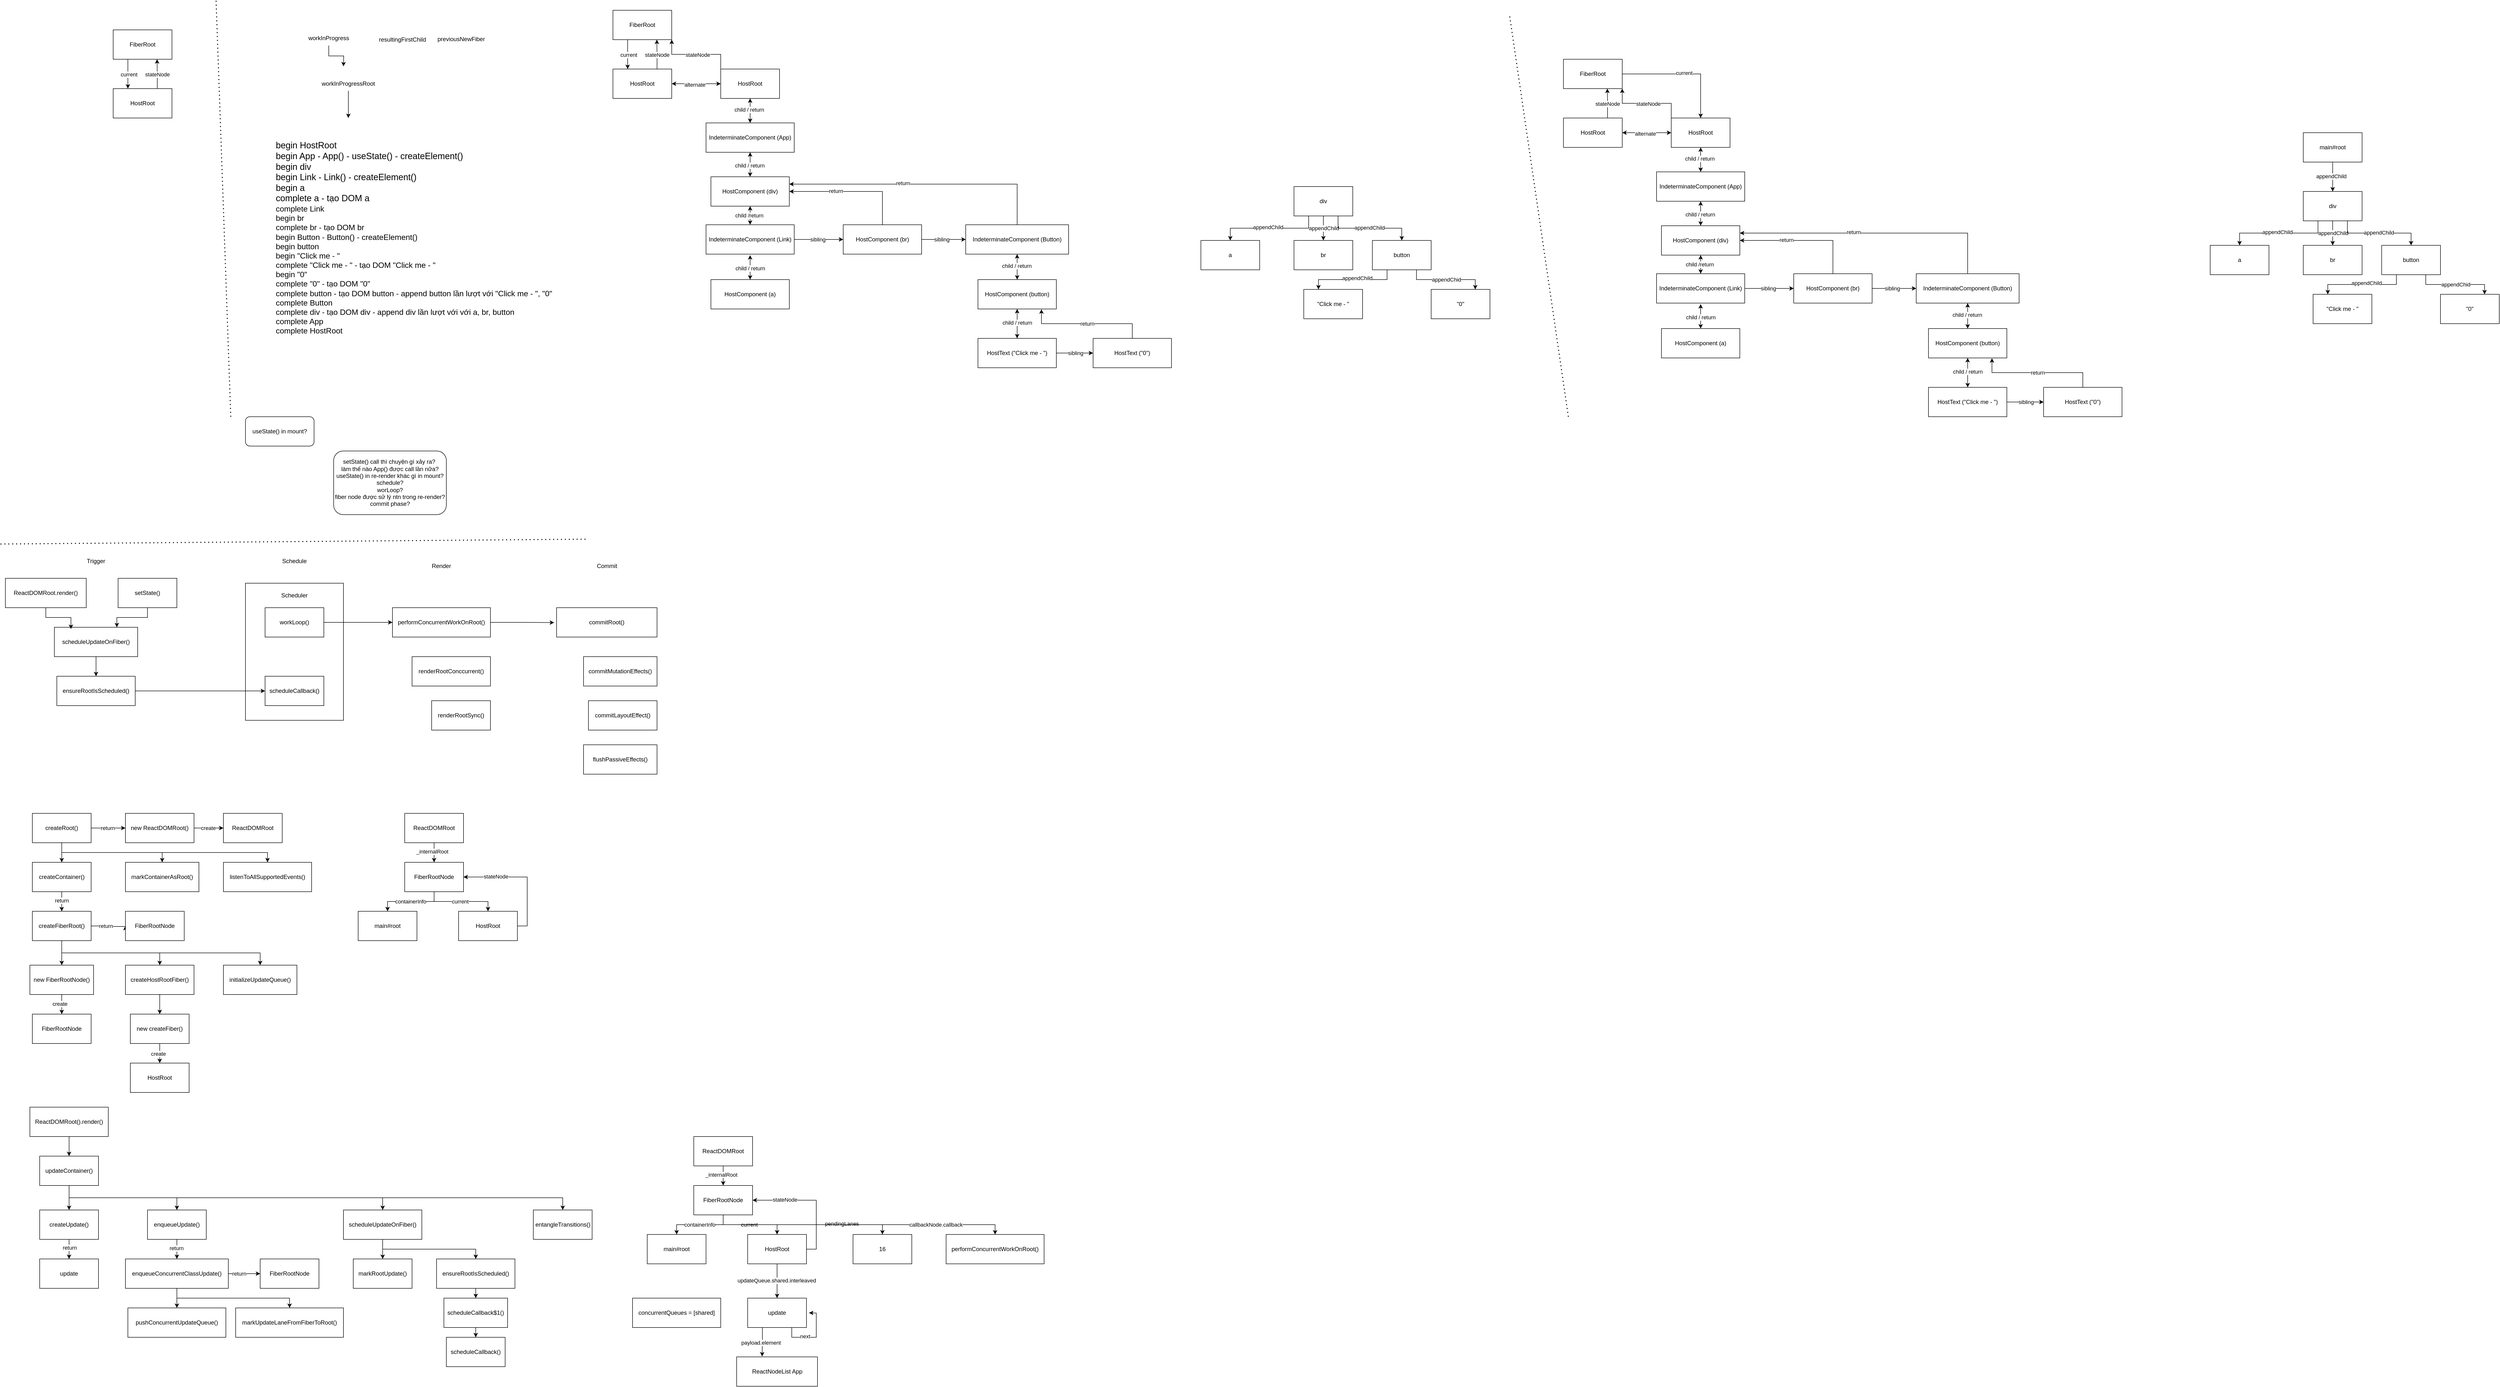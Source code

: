 <mxfile version="24.8.0">
  <diagram id="R2lEEEUBdFMjLlhIrx00" name="Page-1">
    <mxGraphModel dx="1107" dy="421" grid="1" gridSize="10" guides="1" tooltips="1" connect="1" arrows="1" fold="1" page="1" pageScale="1" pageWidth="850" pageHeight="1100" math="0" shadow="0" extFonts="Permanent Marker^https://fonts.googleapis.com/css?family=Permanent+Marker">
      <root>
        <mxCell id="0" />
        <mxCell id="1" parent="0" />
        <mxCell id="hGvPeqAMgqFfSPeqPx9l-29" value="" style="rounded=0;whiteSpace=wrap;html=1;" vertex="1" parent="1">
          <mxGeometry x="800" y="1250" width="200" height="280" as="geometry" />
        </mxCell>
        <mxCell id="dUaIV0kOqCtZzh9622oY-28" style="edgeStyle=orthogonalEdgeStyle;rounded=0;orthogonalLoop=1;jettySize=auto;html=1;exitX=0.25;exitY=1;exitDx=0;exitDy=0;entryX=0.25;entryY=0;entryDx=0;entryDy=0;" parent="1" source="dUaIV0kOqCtZzh9622oY-21" target="dUaIV0kOqCtZzh9622oY-22" edge="1">
          <mxGeometry relative="1" as="geometry" />
        </mxCell>
        <mxCell id="dUaIV0kOqCtZzh9622oY-29" value="current" style="edgeLabel;html=1;align=center;verticalAlign=middle;resizable=0;points=[];" parent="dUaIV0kOqCtZzh9622oY-28" vertex="1" connectable="0">
          <mxGeometry x="0.009" y="2" relative="1" as="geometry">
            <mxPoint as="offset" />
          </mxGeometry>
        </mxCell>
        <mxCell id="dUaIV0kOqCtZzh9622oY-21" value="FiberRoot" style="rounded=0;whiteSpace=wrap;html=1;" parent="1" vertex="1">
          <mxGeometry x="530" y="120" width="120" height="60" as="geometry" />
        </mxCell>
        <mxCell id="dUaIV0kOqCtZzh9622oY-26" style="edgeStyle=orthogonalEdgeStyle;rounded=0;orthogonalLoop=1;jettySize=auto;html=1;exitX=0.75;exitY=0;exitDx=0;exitDy=0;" parent="1" source="dUaIV0kOqCtZzh9622oY-22" edge="1">
          <mxGeometry relative="1" as="geometry">
            <mxPoint x="619.571" y="180.0" as="targetPoint" />
          </mxGeometry>
        </mxCell>
        <mxCell id="dUaIV0kOqCtZzh9622oY-27" value="stateNode" style="edgeLabel;html=1;align=center;verticalAlign=middle;resizable=0;points=[];" parent="dUaIV0kOqCtZzh9622oY-26" vertex="1" connectable="0">
          <mxGeometry x="0.007" relative="1" as="geometry">
            <mxPoint y="1" as="offset" />
          </mxGeometry>
        </mxCell>
        <mxCell id="dUaIV0kOqCtZzh9622oY-22" value="HostRoot" style="rounded=0;whiteSpace=wrap;html=1;" parent="1" vertex="1">
          <mxGeometry x="530" y="240" width="120" height="60" as="geometry" />
        </mxCell>
        <mxCell id="dUaIV0kOqCtZzh9622oY-30" style="edgeStyle=orthogonalEdgeStyle;rounded=0;orthogonalLoop=1;jettySize=auto;html=1;exitX=0.25;exitY=1;exitDx=0;exitDy=0;entryX=0.25;entryY=0;entryDx=0;entryDy=0;" parent="1" source="dUaIV0kOqCtZzh9622oY-32" target="dUaIV0kOqCtZzh9622oY-35" edge="1">
          <mxGeometry relative="1" as="geometry" />
        </mxCell>
        <mxCell id="dUaIV0kOqCtZzh9622oY-31" value="current" style="edgeLabel;html=1;align=center;verticalAlign=middle;resizable=0;points=[];" parent="dUaIV0kOqCtZzh9622oY-30" vertex="1" connectable="0">
          <mxGeometry x="0.009" y="2" relative="1" as="geometry">
            <mxPoint as="offset" />
          </mxGeometry>
        </mxCell>
        <mxCell id="dUaIV0kOqCtZzh9622oY-32" value="FiberRoot" style="rounded=0;whiteSpace=wrap;html=1;" parent="1" vertex="1">
          <mxGeometry x="1550" y="80" width="120" height="60" as="geometry" />
        </mxCell>
        <mxCell id="dUaIV0kOqCtZzh9622oY-33" style="edgeStyle=orthogonalEdgeStyle;rounded=0;orthogonalLoop=1;jettySize=auto;html=1;exitX=0.75;exitY=0;exitDx=0;exitDy=0;" parent="1" source="dUaIV0kOqCtZzh9622oY-35" edge="1">
          <mxGeometry relative="1" as="geometry">
            <mxPoint x="1639.571" y="140.0" as="targetPoint" />
          </mxGeometry>
        </mxCell>
        <mxCell id="dUaIV0kOqCtZzh9622oY-34" value="stateNode" style="edgeLabel;html=1;align=center;verticalAlign=middle;resizable=0;points=[];" parent="dUaIV0kOqCtZzh9622oY-33" vertex="1" connectable="0">
          <mxGeometry x="0.007" relative="1" as="geometry">
            <mxPoint y="1" as="offset" />
          </mxGeometry>
        </mxCell>
        <mxCell id="dUaIV0kOqCtZzh9622oY-35" value="HostRoot" style="rounded=0;whiteSpace=wrap;html=1;" parent="1" vertex="1">
          <mxGeometry x="1550" y="200" width="120" height="60" as="geometry" />
        </mxCell>
        <mxCell id="dUaIV0kOqCtZzh9622oY-37" style="edgeStyle=orthogonalEdgeStyle;rounded=0;orthogonalLoop=1;jettySize=auto;html=1;exitX=0.5;exitY=1;exitDx=0;exitDy=0;" parent="1" source="dUaIV0kOqCtZzh9622oY-36" edge="1">
          <mxGeometry relative="1" as="geometry">
            <mxPoint x="1010" y="300.005" as="targetPoint" />
          </mxGeometry>
        </mxCell>
        <mxCell id="dUaIV0kOqCtZzh9622oY-36" value="workInProgressRoot" style="text;html=1;align=center;verticalAlign=middle;whiteSpace=wrap;rounded=0;" parent="1" vertex="1">
          <mxGeometry x="950" y="214.55" width="120" height="30" as="geometry" />
        </mxCell>
        <mxCell id="dUaIV0kOqCtZzh9622oY-38" value="HostRoot" style="whiteSpace=wrap;html=1;" parent="1" vertex="1">
          <mxGeometry x="1770" y="200" width="120" height="60" as="geometry" />
        </mxCell>
        <mxCell id="dUaIV0kOqCtZzh9622oY-39" value="workInProgress" style="text;html=1;align=center;verticalAlign=middle;whiteSpace=wrap;rounded=0;" parent="1" vertex="1">
          <mxGeometry x="910" y="122" width="120" height="30" as="geometry" />
        </mxCell>
        <mxCell id="dUaIV0kOqCtZzh9622oY-41" value="" style="endArrow=classic;startArrow=classic;html=1;rounded=0;entryX=0;entryY=0.5;entryDx=0;entryDy=0;" parent="1" target="dUaIV0kOqCtZzh9622oY-38" edge="1">
          <mxGeometry width="50" height="50" relative="1" as="geometry">
            <mxPoint x="1670" y="230" as="sourcePoint" />
            <mxPoint x="1720" y="180" as="targetPoint" />
          </mxGeometry>
        </mxCell>
        <mxCell id="dUaIV0kOqCtZzh9622oY-42" value="alternate" style="edgeLabel;html=1;align=center;verticalAlign=middle;resizable=0;points=[];" parent="dUaIV0kOqCtZzh9622oY-41" vertex="1" connectable="0">
          <mxGeometry x="-0.075" y="-2" relative="1" as="geometry">
            <mxPoint as="offset" />
          </mxGeometry>
        </mxCell>
        <mxCell id="dUaIV0kOqCtZzh9622oY-43" style="edgeStyle=orthogonalEdgeStyle;rounded=0;orthogonalLoop=1;jettySize=auto;html=1;exitX=0;exitY=0;exitDx=0;exitDy=0;entryX=1;entryY=1;entryDx=0;entryDy=0;" parent="1" source="dUaIV0kOqCtZzh9622oY-38" target="dUaIV0kOqCtZzh9622oY-32" edge="1">
          <mxGeometry relative="1" as="geometry">
            <mxPoint x="1668" y="150" as="targetPoint" />
          </mxGeometry>
        </mxCell>
        <mxCell id="dUaIV0kOqCtZzh9622oY-44" value="stateNode" style="edgeLabel;html=1;align=center;verticalAlign=middle;resizable=0;points=[];" parent="dUaIV0kOqCtZzh9622oY-43" vertex="1" connectable="0">
          <mxGeometry x="-0.037" y="1" relative="1" as="geometry">
            <mxPoint as="offset" />
          </mxGeometry>
        </mxCell>
        <mxCell id="dUaIV0kOqCtZzh9622oY-45" value="IndeterminateComponent (App)" style="whiteSpace=wrap;html=1;" parent="1" vertex="1">
          <mxGeometry x="1740" y="310" width="180" height="60" as="geometry" />
        </mxCell>
        <mxCell id="dUaIV0kOqCtZzh9622oY-49" value="HostComponent (div)" style="whiteSpace=wrap;html=1;" parent="1" vertex="1">
          <mxGeometry x="1750" y="420" width="160" height="60" as="geometry" />
        </mxCell>
        <mxCell id="dUaIV0kOqCtZzh9622oY-53" value="resultingFirstChild" style="text;html=1;align=center;verticalAlign=middle;resizable=0;points=[];autosize=1;strokeColor=none;fillColor=none;" parent="1" vertex="1">
          <mxGeometry x="1060" y="124.55" width="120" height="30" as="geometry" />
        </mxCell>
        <mxCell id="dUaIV0kOqCtZzh9622oY-59" style="edgeStyle=orthogonalEdgeStyle;rounded=0;orthogonalLoop=1;jettySize=auto;html=1;exitX=1;exitY=0.5;exitDx=0;exitDy=0;entryX=0;entryY=0.5;entryDx=0;entryDy=0;" parent="1" source="dUaIV0kOqCtZzh9622oY-54" target="dUaIV0kOqCtZzh9622oY-58" edge="1">
          <mxGeometry relative="1" as="geometry" />
        </mxCell>
        <mxCell id="dUaIV0kOqCtZzh9622oY-60" value="sibling" style="edgeLabel;html=1;align=center;verticalAlign=middle;resizable=0;points=[];" parent="dUaIV0kOqCtZzh9622oY-59" vertex="1" connectable="0">
          <mxGeometry x="-0.052" relative="1" as="geometry">
            <mxPoint as="offset" />
          </mxGeometry>
        </mxCell>
        <mxCell id="dUaIV0kOqCtZzh9622oY-54" value="IndeterminateComponent (Link)" style="whiteSpace=wrap;html=1;" parent="1" vertex="1">
          <mxGeometry x="1740" y="518" width="180" height="60" as="geometry" />
        </mxCell>
        <mxCell id="dUaIV0kOqCtZzh9622oY-56" value="previousNewFiber" style="text;whiteSpace=wrap;" parent="1" vertex="1">
          <mxGeometry x="1190" y="124.55" width="110" height="30" as="geometry" />
        </mxCell>
        <mxCell id="dUaIV0kOqCtZzh9622oY-62" style="edgeStyle=orthogonalEdgeStyle;rounded=0;orthogonalLoop=1;jettySize=auto;html=1;exitX=1;exitY=0.5;exitDx=0;exitDy=0;entryX=0;entryY=0.5;entryDx=0;entryDy=0;" parent="1" source="dUaIV0kOqCtZzh9622oY-58" target="dUaIV0kOqCtZzh9622oY-61" edge="1">
          <mxGeometry relative="1" as="geometry" />
        </mxCell>
        <mxCell id="dUaIV0kOqCtZzh9622oY-64" value="sibling" style="edgeLabel;html=1;align=center;verticalAlign=middle;resizable=0;points=[];" parent="dUaIV0kOqCtZzh9622oY-62" vertex="1" connectable="0">
          <mxGeometry x="-0.088" relative="1" as="geometry">
            <mxPoint as="offset" />
          </mxGeometry>
        </mxCell>
        <mxCell id="dUaIV0kOqCtZzh9622oY-81" style="edgeStyle=orthogonalEdgeStyle;rounded=0;orthogonalLoop=1;jettySize=auto;html=1;exitX=0.5;exitY=0;exitDx=0;exitDy=0;entryX=1;entryY=0.5;entryDx=0;entryDy=0;" parent="1" source="dUaIV0kOqCtZzh9622oY-58" target="dUaIV0kOqCtZzh9622oY-49" edge="1">
          <mxGeometry relative="1" as="geometry" />
        </mxCell>
        <mxCell id="dUaIV0kOqCtZzh9622oY-82" value="return" style="edgeLabel;html=1;align=center;verticalAlign=middle;resizable=0;points=[];" parent="dUaIV0kOqCtZzh9622oY-81" vertex="1" connectable="0">
          <mxGeometry x="0.263" y="-1" relative="1" as="geometry">
            <mxPoint as="offset" />
          </mxGeometry>
        </mxCell>
        <mxCell id="dUaIV0kOqCtZzh9622oY-58" value="HostComponent (br)" style="whiteSpace=wrap;html=1;" parent="1" vertex="1">
          <mxGeometry x="2020" y="518" width="160" height="60" as="geometry" />
        </mxCell>
        <mxCell id="dUaIV0kOqCtZzh9622oY-96" style="edgeStyle=orthogonalEdgeStyle;rounded=0;orthogonalLoop=1;jettySize=auto;html=1;exitX=0.5;exitY=0;exitDx=0;exitDy=0;entryX=1;entryY=0.25;entryDx=0;entryDy=0;" parent="1" source="dUaIV0kOqCtZzh9622oY-61" target="dUaIV0kOqCtZzh9622oY-49" edge="1">
          <mxGeometry relative="1" as="geometry" />
        </mxCell>
        <mxCell id="dUaIV0kOqCtZzh9622oY-97" value="return" style="edgeLabel;html=1;align=center;verticalAlign=middle;resizable=0;points=[];" parent="dUaIV0kOqCtZzh9622oY-96" vertex="1" connectable="0">
          <mxGeometry x="0.156" y="-2" relative="1" as="geometry">
            <mxPoint as="offset" />
          </mxGeometry>
        </mxCell>
        <mxCell id="dUaIV0kOqCtZzh9622oY-61" value="IndeterminateComponent (Button)" style="whiteSpace=wrap;html=1;" parent="1" vertex="1">
          <mxGeometry x="2270" y="518" width="210" height="60" as="geometry" />
        </mxCell>
        <mxCell id="dUaIV0kOqCtZzh9622oY-67" value="HostComponent (a)" style="whiteSpace=wrap;html=1;" parent="1" vertex="1">
          <mxGeometry x="1750" y="630" width="160" height="60" as="geometry" />
        </mxCell>
        <mxCell id="dUaIV0kOqCtZzh9622oY-70" value="a" style="whiteSpace=wrap;html=1;" parent="1" vertex="1">
          <mxGeometry x="2750" y="550" width="120" height="60" as="geometry" />
        </mxCell>
        <mxCell id="dUaIV0kOqCtZzh9622oY-74" value="" style="endArrow=classic;startArrow=classic;html=1;rounded=0;exitX=0.5;exitY=0;exitDx=0;exitDy=0;" parent="1" source="dUaIV0kOqCtZzh9622oY-67" edge="1">
          <mxGeometry width="50" height="50" relative="1" as="geometry">
            <mxPoint x="1830" y="618" as="sourcePoint" />
            <mxPoint x="1830" y="580" as="targetPoint" />
          </mxGeometry>
        </mxCell>
        <mxCell id="dUaIV0kOqCtZzh9622oY-76" value="child / return" style="edgeLabel;html=1;align=center;verticalAlign=middle;resizable=0;points=[];" parent="dUaIV0kOqCtZzh9622oY-74" vertex="1" connectable="0">
          <mxGeometry x="-0.079" relative="1" as="geometry">
            <mxPoint as="offset" />
          </mxGeometry>
        </mxCell>
        <mxCell id="dUaIV0kOqCtZzh9622oY-77" value="&lt;font style=&quot;font-size: 18px;&quot;&gt;begin HostRoot&lt;/font&gt;&lt;div&gt;&lt;font style=&quot;font-size: 18px;&quot;&gt;begin App - App() - useState() - createElement()&lt;br&gt;begin div&lt;br&gt;begin Link - Link() - createElement()&lt;br&gt;begin a&lt;/font&gt;&lt;/div&gt;&lt;div&gt;&lt;font style=&quot;font-size: 18px;&quot;&gt;complete a - tạo DOM a&lt;/font&gt;&lt;/div&gt;&lt;div&gt;&lt;font size=&quot;3&quot;&gt;complete Link&lt;/font&gt;&lt;/div&gt;&lt;div style=&quot;&quot;&gt;&lt;font size=&quot;3&quot;&gt;begin br&lt;/font&gt;&lt;/div&gt;&lt;div&gt;&lt;font size=&quot;3&quot;&gt;complete br - tạo DOM br&lt;/font&gt;&lt;/div&gt;&lt;div&gt;&lt;font size=&quot;3&quot;&gt;begin Button - Button() - createElement()&lt;br&gt;begin button&lt;br&gt;begin &quot;Click me - &quot;&lt;br&gt;complete &quot;Click me - &quot; - tạo DOM &quot;Click me - &quot;&lt;br&gt;begin &quot;0&quot;&lt;br&gt;complete &quot;0&quot; - t&lt;/font&gt;&lt;span style=&quot;background-color: initial;&quot;&gt;&lt;font size=&quot;3&quot;&gt;ạo DOM &quot;0&quot;&lt;/font&gt;&lt;/span&gt;&lt;/div&gt;&lt;div&gt;&lt;span style=&quot;background-color: initial;&quot;&gt;&lt;font size=&quot;3&quot;&gt;complete button - t&lt;/font&gt;&lt;/span&gt;&lt;span style=&quot;background-color: initial;&quot;&gt;&lt;font size=&quot;3&quot;&gt;ạo DOM button - append button l&lt;/font&gt;&lt;/span&gt;&lt;span style=&quot;background-color: initial;&quot;&gt;&lt;font size=&quot;3&quot;&gt;ần l&lt;/font&gt;&lt;/span&gt;&lt;span style=&quot;background-color: initial;&quot;&gt;&lt;font size=&quot;3&quot;&gt;ư&lt;/font&gt;&lt;/span&gt;&lt;span style=&quot;background-color: initial;&quot;&gt;&lt;font size=&quot;3&quot;&gt;ợt&amp;nbsp;&lt;/font&gt;&lt;/span&gt;&lt;span style=&quot;background-color: initial;&quot;&gt;&lt;font size=&quot;3&quot;&gt;v&lt;/font&gt;&lt;/span&gt;&lt;span style=&quot;background-color: initial;&quot;&gt;&lt;font size=&quot;3&quot;&gt;ới &quot;Click me - &quot;,&lt;/font&gt;&lt;/span&gt;&lt;span style=&quot;background-color: initial;&quot;&gt;&lt;font size=&quot;3&quot;&gt;&amp;nbsp;&quot;0&quot;&lt;/font&gt;&lt;/span&gt;&lt;/div&gt;&lt;div&gt;&lt;span style=&quot;background-color: initial;&quot;&gt;&lt;font size=&quot;3&quot;&gt;complete Button&lt;/font&gt;&lt;/span&gt;&lt;/div&gt;&lt;div&gt;&lt;span style=&quot;background-color: initial;&quot;&gt;&lt;font size=&quot;3&quot;&gt;complete div - t&lt;/font&gt;&lt;/span&gt;&lt;span style=&quot;background-color: initial;&quot;&gt;&lt;font size=&quot;3&quot;&gt;ạo DOM div - append div l&lt;/font&gt;&lt;/span&gt;&lt;span style=&quot;background-color: initial;&quot;&gt;&lt;font size=&quot;3&quot;&gt;ần l&lt;/font&gt;&lt;/span&gt;&lt;span style=&quot;background-color: initial;&quot;&gt;&lt;font size=&quot;3&quot;&gt;ư&lt;/font&gt;&lt;/span&gt;&lt;span style=&quot;background-color: initial;&quot;&gt;&lt;font size=&quot;3&quot;&gt;ợt v&lt;/font&gt;&lt;/span&gt;&lt;span style=&quot;background-color: initial;&quot;&gt;&lt;font size=&quot;3&quot;&gt;ới&amp;nbsp;&lt;/font&gt;&lt;/span&gt;&lt;span style=&quot;background-color: initial;&quot;&gt;&lt;font size=&quot;3&quot;&gt;v&lt;/font&gt;&lt;/span&gt;&lt;span style=&quot;background-color: initial;&quot;&gt;&lt;font size=&quot;3&quot;&gt;ới a, br, button&lt;/font&gt;&lt;/span&gt;&lt;/div&gt;&lt;div&gt;&lt;span style=&quot;background-color: initial;&quot;&gt;&lt;font size=&quot;3&quot;&gt;complete App&lt;br&gt;complete H&lt;/font&gt;&lt;/span&gt;&lt;span style=&quot;background-color: initial;&quot;&gt;&lt;font size=&quot;3&quot;&gt;ostRoot&lt;/font&gt;&lt;/span&gt;&lt;/div&gt;" style="text;html=1;align=left;verticalAlign=middle;resizable=0;points=[];autosize=1;strokeColor=none;fillColor=none;" parent="1" vertex="1">
          <mxGeometry x="860" y="340" width="590" height="410" as="geometry" />
        </mxCell>
        <mxCell id="dUaIV0kOqCtZzh9622oY-83" value="br" style="whiteSpace=wrap;html=1;" parent="1" vertex="1">
          <mxGeometry x="2940" y="550" width="120" height="60" as="geometry" />
        </mxCell>
        <mxCell id="dUaIV0kOqCtZzh9622oY-88" value="HostComponent (button)" style="whiteSpace=wrap;html=1;" parent="1" vertex="1">
          <mxGeometry x="2295" y="630" width="160" height="60" as="geometry" />
        </mxCell>
        <mxCell id="dUaIV0kOqCtZzh9622oY-92" value="" style="endArrow=classic;startArrow=classic;html=1;rounded=0;exitX=0.5;exitY=0;exitDx=0;exitDy=0;entryX=0.5;entryY=1;entryDx=0;entryDy=0;" parent="1" source="dUaIV0kOqCtZzh9622oY-88" target="dUaIV0kOqCtZzh9622oY-61" edge="1">
          <mxGeometry width="50" height="50" relative="1" as="geometry">
            <mxPoint x="2330" y="628" as="sourcePoint" />
            <mxPoint x="2370" y="590" as="targetPoint" />
          </mxGeometry>
        </mxCell>
        <mxCell id="dUaIV0kOqCtZzh9622oY-93" value="child / return" style="edgeLabel;html=1;align=center;verticalAlign=middle;resizable=0;points=[];" parent="dUaIV0kOqCtZzh9622oY-92" vertex="1" connectable="0">
          <mxGeometry x="0.082" y="1" relative="1" as="geometry">
            <mxPoint as="offset" />
          </mxGeometry>
        </mxCell>
        <mxCell id="dUaIV0kOqCtZzh9622oY-98" value="" style="endArrow=classic;startArrow=classic;html=1;rounded=0;entryX=0.5;entryY=1;entryDx=0;entryDy=0;exitX=0.5;exitY=0;exitDx=0;exitDy=0;" parent="1" source="dUaIV0kOqCtZzh9622oY-54" target="dUaIV0kOqCtZzh9622oY-49" edge="1">
          <mxGeometry width="50" height="50" relative="1" as="geometry">
            <mxPoint x="2180" y="510" as="sourcePoint" />
            <mxPoint x="2230" y="460" as="targetPoint" />
          </mxGeometry>
        </mxCell>
        <mxCell id="dUaIV0kOqCtZzh9622oY-99" value="child /return" style="edgeLabel;html=1;align=center;verticalAlign=middle;resizable=0;points=[];" parent="dUaIV0kOqCtZzh9622oY-98" vertex="1" connectable="0">
          <mxGeometry x="0.023" y="2" relative="1" as="geometry">
            <mxPoint as="offset" />
          </mxGeometry>
        </mxCell>
        <mxCell id="dUaIV0kOqCtZzh9622oY-100" value="" style="endArrow=classic;startArrow=classic;html=1;rounded=0;entryX=0.5;entryY=1;entryDx=0;entryDy=0;" parent="1" source="dUaIV0kOqCtZzh9622oY-49" target="dUaIV0kOqCtZzh9622oY-45" edge="1">
          <mxGeometry width="50" height="50" relative="1" as="geometry">
            <mxPoint x="2180" y="510" as="sourcePoint" />
            <mxPoint x="2230" y="460" as="targetPoint" />
          </mxGeometry>
        </mxCell>
        <mxCell id="dUaIV0kOqCtZzh9622oY-101" value="child / return" style="edgeLabel;html=1;align=center;verticalAlign=middle;resizable=0;points=[];" parent="dUaIV0kOqCtZzh9622oY-100" vertex="1" connectable="0">
          <mxGeometry x="-0.07" y="1" relative="1" as="geometry">
            <mxPoint as="offset" />
          </mxGeometry>
        </mxCell>
        <mxCell id="dUaIV0kOqCtZzh9622oY-102" value="" style="endArrow=classic;startArrow=classic;html=1;rounded=0;entryX=0.5;entryY=1;entryDx=0;entryDy=0;" parent="1" source="dUaIV0kOqCtZzh9622oY-45" target="dUaIV0kOqCtZzh9622oY-38" edge="1">
          <mxGeometry width="50" height="50" relative="1" as="geometry">
            <mxPoint x="2020" y="410" as="sourcePoint" />
            <mxPoint x="2070" y="360" as="targetPoint" />
          </mxGeometry>
        </mxCell>
        <mxCell id="dUaIV0kOqCtZzh9622oY-103" value="child / return" style="edgeLabel;html=1;align=center;verticalAlign=middle;resizable=0;points=[];" parent="dUaIV0kOqCtZzh9622oY-102" vertex="1" connectable="0">
          <mxGeometry x="0.092" y="2" relative="1" as="geometry">
            <mxPoint as="offset" />
          </mxGeometry>
        </mxCell>
        <mxCell id="dUaIV0kOqCtZzh9622oY-112" style="edgeStyle=orthogonalEdgeStyle;rounded=0;orthogonalLoop=1;jettySize=auto;html=1;exitX=1;exitY=0.5;exitDx=0;exitDy=0;entryX=0;entryY=0.5;entryDx=0;entryDy=0;" parent="1" source="dUaIV0kOqCtZzh9622oY-104" target="dUaIV0kOqCtZzh9622oY-109" edge="1">
          <mxGeometry relative="1" as="geometry" />
        </mxCell>
        <mxCell id="dUaIV0kOqCtZzh9622oY-113" value="sibling" style="edgeLabel;html=1;align=center;verticalAlign=middle;resizable=0;points=[];" parent="dUaIV0kOqCtZzh9622oY-112" vertex="1" connectable="0">
          <mxGeometry x="0.023" relative="1" as="geometry">
            <mxPoint as="offset" />
          </mxGeometry>
        </mxCell>
        <mxCell id="dUaIV0kOqCtZzh9622oY-104" value="HostText (&quot;Click me - &quot;)" style="whiteSpace=wrap;html=1;" parent="1" vertex="1">
          <mxGeometry x="2295" y="750" width="160" height="60" as="geometry" />
        </mxCell>
        <mxCell id="dUaIV0kOqCtZzh9622oY-107" value="" style="endArrow=classic;startArrow=classic;html=1;rounded=0;entryX=0.5;entryY=1;entryDx=0;entryDy=0;exitX=0.5;exitY=0;exitDx=0;exitDy=0;" parent="1" source="dUaIV0kOqCtZzh9622oY-104" target="dUaIV0kOqCtZzh9622oY-88" edge="1">
          <mxGeometry width="50" height="50" relative="1" as="geometry">
            <mxPoint x="2375" y="740" as="sourcePoint" />
            <mxPoint x="2410" y="620" as="targetPoint" />
          </mxGeometry>
        </mxCell>
        <mxCell id="dUaIV0kOqCtZzh9622oY-108" value="child / return" style="edgeLabel;html=1;align=center;verticalAlign=middle;resizable=0;points=[];" parent="dUaIV0kOqCtZzh9622oY-107" vertex="1" connectable="0">
          <mxGeometry x="0.091" relative="1" as="geometry">
            <mxPoint as="offset" />
          </mxGeometry>
        </mxCell>
        <mxCell id="dUaIV0kOqCtZzh9622oY-109" value="HostText (&quot;0&quot;)" style="whiteSpace=wrap;html=1;" parent="1" vertex="1">
          <mxGeometry x="2530" y="750" width="160" height="60" as="geometry" />
        </mxCell>
        <mxCell id="dUaIV0kOqCtZzh9622oY-110" style="edgeStyle=orthogonalEdgeStyle;rounded=0;orthogonalLoop=1;jettySize=auto;html=1;exitX=0.5;exitY=0;exitDx=0;exitDy=0;entryX=0.81;entryY=1.011;entryDx=0;entryDy=0;entryPerimeter=0;" parent="1" source="dUaIV0kOqCtZzh9622oY-109" target="dUaIV0kOqCtZzh9622oY-88" edge="1">
          <mxGeometry relative="1" as="geometry" />
        </mxCell>
        <mxCell id="dUaIV0kOqCtZzh9622oY-111" value="return" style="edgeLabel;html=1;align=center;verticalAlign=middle;resizable=0;points=[];" parent="dUaIV0kOqCtZzh9622oY-110" vertex="1" connectable="0">
          <mxGeometry x="0.003" relative="1" as="geometry">
            <mxPoint as="offset" />
          </mxGeometry>
        </mxCell>
        <mxCell id="dUaIV0kOqCtZzh9622oY-114" value="&quot;Click me - &quot;" style="whiteSpace=wrap;html=1;" parent="1" vertex="1">
          <mxGeometry x="2960" y="650" width="120" height="60" as="geometry" />
        </mxCell>
        <mxCell id="dUaIV0kOqCtZzh9622oY-117" style="edgeStyle=orthogonalEdgeStyle;rounded=0;orthogonalLoop=1;jettySize=auto;html=1;exitX=0.5;exitY=1;exitDx=0;exitDy=0;" parent="1" source="dUaIV0kOqCtZzh9622oY-39" edge="1">
          <mxGeometry relative="1" as="geometry">
            <mxPoint x="1000" y="194.55" as="targetPoint" />
          </mxGeometry>
        </mxCell>
        <mxCell id="dUaIV0kOqCtZzh9622oY-118" value="&quot;0&quot;" style="whiteSpace=wrap;html=1;" parent="1" vertex="1">
          <mxGeometry x="3220" y="650" width="120" height="60" as="geometry" />
        </mxCell>
        <mxCell id="dUaIV0kOqCtZzh9622oY-134" style="edgeStyle=orthogonalEdgeStyle;rounded=0;orthogonalLoop=1;jettySize=auto;html=1;exitX=0.25;exitY=1;exitDx=0;exitDy=0;entryX=0.25;entryY=0;entryDx=0;entryDy=0;" parent="1" source="dUaIV0kOqCtZzh9622oY-123" target="dUaIV0kOqCtZzh9622oY-114" edge="1">
          <mxGeometry relative="1" as="geometry" />
        </mxCell>
        <mxCell id="dUaIV0kOqCtZzh9622oY-135" value="appendChild" style="edgeLabel;html=1;align=center;verticalAlign=middle;resizable=0;points=[];" parent="dUaIV0kOqCtZzh9622oY-134" vertex="1" connectable="0">
          <mxGeometry x="-0.099" y="-3" relative="1" as="geometry">
            <mxPoint as="offset" />
          </mxGeometry>
        </mxCell>
        <mxCell id="dUaIV0kOqCtZzh9622oY-154" style="edgeStyle=orthogonalEdgeStyle;rounded=0;orthogonalLoop=1;jettySize=auto;html=1;exitX=0.75;exitY=1;exitDx=0;exitDy=0;entryX=0.75;entryY=0;entryDx=0;entryDy=0;" parent="1" source="dUaIV0kOqCtZzh9622oY-123" target="dUaIV0kOqCtZzh9622oY-118" edge="1">
          <mxGeometry relative="1" as="geometry" />
        </mxCell>
        <mxCell id="dUaIV0kOqCtZzh9622oY-155" value="appendChid" style="edgeLabel;html=1;align=center;verticalAlign=middle;resizable=0;points=[];" parent="dUaIV0kOqCtZzh9622oY-154" vertex="1" connectable="0">
          <mxGeometry x="0.004" relative="1" as="geometry">
            <mxPoint as="offset" />
          </mxGeometry>
        </mxCell>
        <mxCell id="dUaIV0kOqCtZzh9622oY-123" value="button" style="whiteSpace=wrap;html=1;" parent="1" vertex="1">
          <mxGeometry x="3100" y="550" width="120" height="60" as="geometry" />
        </mxCell>
        <mxCell id="dUaIV0kOqCtZzh9622oY-142" style="edgeStyle=orthogonalEdgeStyle;rounded=0;orthogonalLoop=1;jettySize=auto;html=1;exitX=0.5;exitY=1;exitDx=0;exitDy=0;entryX=0.5;entryY=0;entryDx=0;entryDy=0;" parent="1" source="dUaIV0kOqCtZzh9622oY-138" target="dUaIV0kOqCtZzh9622oY-83" edge="1">
          <mxGeometry relative="1" as="geometry" />
        </mxCell>
        <mxCell id="dUaIV0kOqCtZzh9622oY-147" value="appendChild" style="edgeLabel;html=1;align=center;verticalAlign=middle;resizable=0;points=[];" parent="dUaIV0kOqCtZzh9622oY-142" vertex="1" connectable="0">
          <mxGeometry x="-0.025" y="1" relative="1" as="geometry">
            <mxPoint as="offset" />
          </mxGeometry>
        </mxCell>
        <mxCell id="dUaIV0kOqCtZzh9622oY-144" style="edgeStyle=orthogonalEdgeStyle;rounded=0;orthogonalLoop=1;jettySize=auto;html=1;exitX=0.75;exitY=1;exitDx=0;exitDy=0;entryX=0.5;entryY=0;entryDx=0;entryDy=0;" parent="1" source="dUaIV0kOqCtZzh9622oY-138" target="dUaIV0kOqCtZzh9622oY-123" edge="1">
          <mxGeometry relative="1" as="geometry" />
        </mxCell>
        <mxCell id="dUaIV0kOqCtZzh9622oY-148" value="appendChild" style="edgeLabel;html=1;align=center;verticalAlign=middle;resizable=0;points=[];" parent="dUaIV0kOqCtZzh9622oY-144" vertex="1" connectable="0">
          <mxGeometry x="0.001" y="1" relative="1" as="geometry">
            <mxPoint x="-1" as="offset" />
          </mxGeometry>
        </mxCell>
        <mxCell id="dUaIV0kOqCtZzh9622oY-145" style="edgeStyle=orthogonalEdgeStyle;rounded=0;orthogonalLoop=1;jettySize=auto;html=1;exitX=0.25;exitY=1;exitDx=0;exitDy=0;entryX=0.5;entryY=0;entryDx=0;entryDy=0;" parent="1" source="dUaIV0kOqCtZzh9622oY-138" target="dUaIV0kOqCtZzh9622oY-70" edge="1">
          <mxGeometry relative="1" as="geometry" />
        </mxCell>
        <mxCell id="dUaIV0kOqCtZzh9622oY-146" value="appendChild" style="edgeLabel;html=1;align=center;verticalAlign=middle;resizable=0;points=[];" parent="dUaIV0kOqCtZzh9622oY-145" vertex="1" connectable="0">
          <mxGeometry x="0.027" y="-2" relative="1" as="geometry">
            <mxPoint as="offset" />
          </mxGeometry>
        </mxCell>
        <mxCell id="dUaIV0kOqCtZzh9622oY-138" value="div" style="whiteSpace=wrap;html=1;" parent="1" vertex="1">
          <mxGeometry x="2940" y="440" width="120" height="60" as="geometry" />
        </mxCell>
        <mxCell id="dUaIV0kOqCtZzh9622oY-186" style="edgeStyle=orthogonalEdgeStyle;rounded=0;orthogonalLoop=1;jettySize=auto;html=1;exitX=1;exitY=0.5;exitDx=0;exitDy=0;entryX=0.5;entryY=0;entryDx=0;entryDy=0;" parent="1" source="dUaIV0kOqCtZzh9622oY-188" target="dUaIV0kOqCtZzh9622oY-192" edge="1">
          <mxGeometry relative="1" as="geometry" />
        </mxCell>
        <mxCell id="dUaIV0kOqCtZzh9622oY-187" value="current" style="edgeLabel;html=1;align=center;verticalAlign=middle;resizable=0;points=[];" parent="dUaIV0kOqCtZzh9622oY-186" vertex="1" connectable="0">
          <mxGeometry x="0.009" y="2" relative="1" as="geometry">
            <mxPoint as="offset" />
          </mxGeometry>
        </mxCell>
        <mxCell id="dUaIV0kOqCtZzh9622oY-188" value="FiberRoot" style="rounded=0;whiteSpace=wrap;html=1;" parent="1" vertex="1">
          <mxGeometry x="3490" y="180" width="120" height="60" as="geometry" />
        </mxCell>
        <mxCell id="dUaIV0kOqCtZzh9622oY-189" style="edgeStyle=orthogonalEdgeStyle;rounded=0;orthogonalLoop=1;jettySize=auto;html=1;exitX=0.75;exitY=0;exitDx=0;exitDy=0;" parent="1" source="dUaIV0kOqCtZzh9622oY-191" edge="1">
          <mxGeometry relative="1" as="geometry">
            <mxPoint x="3579.571" y="240.0" as="targetPoint" />
          </mxGeometry>
        </mxCell>
        <mxCell id="dUaIV0kOqCtZzh9622oY-190" value="stateNode" style="edgeLabel;html=1;align=center;verticalAlign=middle;resizable=0;points=[];" parent="dUaIV0kOqCtZzh9622oY-189" vertex="1" connectable="0">
          <mxGeometry x="0.007" relative="1" as="geometry">
            <mxPoint y="1" as="offset" />
          </mxGeometry>
        </mxCell>
        <mxCell id="dUaIV0kOqCtZzh9622oY-191" value="HostRoot" style="rounded=0;whiteSpace=wrap;html=1;" parent="1" vertex="1">
          <mxGeometry x="3490" y="300" width="120" height="60" as="geometry" />
        </mxCell>
        <mxCell id="dUaIV0kOqCtZzh9622oY-192" value="HostRoot" style="whiteSpace=wrap;html=1;" parent="1" vertex="1">
          <mxGeometry x="3710" y="300" width="120" height="60" as="geometry" />
        </mxCell>
        <mxCell id="dUaIV0kOqCtZzh9622oY-193" value="" style="endArrow=classic;startArrow=classic;html=1;rounded=0;entryX=0;entryY=0.5;entryDx=0;entryDy=0;" parent="1" target="dUaIV0kOqCtZzh9622oY-192" edge="1">
          <mxGeometry width="50" height="50" relative="1" as="geometry">
            <mxPoint x="3610" y="330" as="sourcePoint" />
            <mxPoint x="3660" y="280" as="targetPoint" />
          </mxGeometry>
        </mxCell>
        <mxCell id="dUaIV0kOqCtZzh9622oY-194" value="alternate" style="edgeLabel;html=1;align=center;verticalAlign=middle;resizable=0;points=[];" parent="dUaIV0kOqCtZzh9622oY-193" vertex="1" connectable="0">
          <mxGeometry x="-0.075" y="-2" relative="1" as="geometry">
            <mxPoint as="offset" />
          </mxGeometry>
        </mxCell>
        <mxCell id="dUaIV0kOqCtZzh9622oY-195" style="edgeStyle=orthogonalEdgeStyle;rounded=0;orthogonalLoop=1;jettySize=auto;html=1;exitX=0;exitY=0;exitDx=0;exitDy=0;entryX=1;entryY=1;entryDx=0;entryDy=0;" parent="1" source="dUaIV0kOqCtZzh9622oY-192" target="dUaIV0kOqCtZzh9622oY-188" edge="1">
          <mxGeometry relative="1" as="geometry">
            <mxPoint x="3608" y="250" as="targetPoint" />
          </mxGeometry>
        </mxCell>
        <mxCell id="dUaIV0kOqCtZzh9622oY-196" value="stateNode" style="edgeLabel;html=1;align=center;verticalAlign=middle;resizable=0;points=[];" parent="dUaIV0kOqCtZzh9622oY-195" vertex="1" connectable="0">
          <mxGeometry x="-0.037" y="1" relative="1" as="geometry">
            <mxPoint as="offset" />
          </mxGeometry>
        </mxCell>
        <mxCell id="dUaIV0kOqCtZzh9622oY-197" value="IndeterminateComponent (App)" style="whiteSpace=wrap;html=1;" parent="1" vertex="1">
          <mxGeometry x="3680" y="410" width="180" height="60" as="geometry" />
        </mxCell>
        <mxCell id="dUaIV0kOqCtZzh9622oY-198" value="HostComponent (div)" style="whiteSpace=wrap;html=1;" parent="1" vertex="1">
          <mxGeometry x="3690" y="520" width="160" height="60" as="geometry" />
        </mxCell>
        <mxCell id="dUaIV0kOqCtZzh9622oY-199" style="edgeStyle=orthogonalEdgeStyle;rounded=0;orthogonalLoop=1;jettySize=auto;html=1;exitX=1;exitY=0.5;exitDx=0;exitDy=0;entryX=0;entryY=0.5;entryDx=0;entryDy=0;" parent="1" source="dUaIV0kOqCtZzh9622oY-201" target="dUaIV0kOqCtZzh9622oY-206" edge="1">
          <mxGeometry relative="1" as="geometry" />
        </mxCell>
        <mxCell id="dUaIV0kOqCtZzh9622oY-200" value="sibling" style="edgeLabel;html=1;align=center;verticalAlign=middle;resizable=0;points=[];" parent="dUaIV0kOqCtZzh9622oY-199" vertex="1" connectable="0">
          <mxGeometry x="-0.052" relative="1" as="geometry">
            <mxPoint as="offset" />
          </mxGeometry>
        </mxCell>
        <mxCell id="dUaIV0kOqCtZzh9622oY-201" value="IndeterminateComponent (Link)" style="whiteSpace=wrap;html=1;" parent="1" vertex="1">
          <mxGeometry x="3680" y="618" width="180" height="60" as="geometry" />
        </mxCell>
        <mxCell id="dUaIV0kOqCtZzh9622oY-202" style="edgeStyle=orthogonalEdgeStyle;rounded=0;orthogonalLoop=1;jettySize=auto;html=1;exitX=1;exitY=0.5;exitDx=0;exitDy=0;entryX=0;entryY=0.5;entryDx=0;entryDy=0;" parent="1" source="dUaIV0kOqCtZzh9622oY-206" target="dUaIV0kOqCtZzh9622oY-209" edge="1">
          <mxGeometry relative="1" as="geometry" />
        </mxCell>
        <mxCell id="dUaIV0kOqCtZzh9622oY-203" value="sibling" style="edgeLabel;html=1;align=center;verticalAlign=middle;resizable=0;points=[];" parent="dUaIV0kOqCtZzh9622oY-202" vertex="1" connectable="0">
          <mxGeometry x="-0.088" relative="1" as="geometry">
            <mxPoint as="offset" />
          </mxGeometry>
        </mxCell>
        <mxCell id="dUaIV0kOqCtZzh9622oY-204" style="edgeStyle=orthogonalEdgeStyle;rounded=0;orthogonalLoop=1;jettySize=auto;html=1;exitX=0.5;exitY=0;exitDx=0;exitDy=0;entryX=1;entryY=0.5;entryDx=0;entryDy=0;" parent="1" source="dUaIV0kOqCtZzh9622oY-206" target="dUaIV0kOqCtZzh9622oY-198" edge="1">
          <mxGeometry relative="1" as="geometry" />
        </mxCell>
        <mxCell id="dUaIV0kOqCtZzh9622oY-205" value="return" style="edgeLabel;html=1;align=center;verticalAlign=middle;resizable=0;points=[];" parent="dUaIV0kOqCtZzh9622oY-204" vertex="1" connectable="0">
          <mxGeometry x="0.263" y="-1" relative="1" as="geometry">
            <mxPoint as="offset" />
          </mxGeometry>
        </mxCell>
        <mxCell id="dUaIV0kOqCtZzh9622oY-206" value="HostComponent (br)" style="whiteSpace=wrap;html=1;" parent="1" vertex="1">
          <mxGeometry x="3960" y="618" width="160" height="60" as="geometry" />
        </mxCell>
        <mxCell id="dUaIV0kOqCtZzh9622oY-207" style="edgeStyle=orthogonalEdgeStyle;rounded=0;orthogonalLoop=1;jettySize=auto;html=1;exitX=0.5;exitY=0;exitDx=0;exitDy=0;entryX=1;entryY=0.25;entryDx=0;entryDy=0;" parent="1" source="dUaIV0kOqCtZzh9622oY-209" target="dUaIV0kOqCtZzh9622oY-198" edge="1">
          <mxGeometry relative="1" as="geometry" />
        </mxCell>
        <mxCell id="dUaIV0kOqCtZzh9622oY-208" value="return" style="edgeLabel;html=1;align=center;verticalAlign=middle;resizable=0;points=[];" parent="dUaIV0kOqCtZzh9622oY-207" vertex="1" connectable="0">
          <mxGeometry x="0.156" y="-2" relative="1" as="geometry">
            <mxPoint as="offset" />
          </mxGeometry>
        </mxCell>
        <mxCell id="dUaIV0kOqCtZzh9622oY-209" value="IndeterminateComponent (Button)" style="whiteSpace=wrap;html=1;" parent="1" vertex="1">
          <mxGeometry x="4210" y="618" width="210" height="60" as="geometry" />
        </mxCell>
        <mxCell id="dUaIV0kOqCtZzh9622oY-210" value="HostComponent (a)" style="whiteSpace=wrap;html=1;" parent="1" vertex="1">
          <mxGeometry x="3690" y="730" width="160" height="60" as="geometry" />
        </mxCell>
        <mxCell id="dUaIV0kOqCtZzh9622oY-211" value="" style="endArrow=classic;startArrow=classic;html=1;rounded=0;exitX=0.5;exitY=0;exitDx=0;exitDy=0;" parent="1" source="dUaIV0kOqCtZzh9622oY-210" edge="1">
          <mxGeometry width="50" height="50" relative="1" as="geometry">
            <mxPoint x="3770" y="718" as="sourcePoint" />
            <mxPoint x="3770" y="680" as="targetPoint" />
          </mxGeometry>
        </mxCell>
        <mxCell id="dUaIV0kOqCtZzh9622oY-212" value="child / return" style="edgeLabel;html=1;align=center;verticalAlign=middle;resizable=0;points=[];" parent="dUaIV0kOqCtZzh9622oY-211" vertex="1" connectable="0">
          <mxGeometry x="-0.079" relative="1" as="geometry">
            <mxPoint as="offset" />
          </mxGeometry>
        </mxCell>
        <mxCell id="dUaIV0kOqCtZzh9622oY-213" value="HostComponent (button)" style="whiteSpace=wrap;html=1;" parent="1" vertex="1">
          <mxGeometry x="4235" y="730" width="160" height="60" as="geometry" />
        </mxCell>
        <mxCell id="dUaIV0kOqCtZzh9622oY-214" value="" style="endArrow=classic;startArrow=classic;html=1;rounded=0;exitX=0.5;exitY=0;exitDx=0;exitDy=0;entryX=0.5;entryY=1;entryDx=0;entryDy=0;" parent="1" source="dUaIV0kOqCtZzh9622oY-213" target="dUaIV0kOqCtZzh9622oY-209" edge="1">
          <mxGeometry width="50" height="50" relative="1" as="geometry">
            <mxPoint x="4270" y="728" as="sourcePoint" />
            <mxPoint x="4310" y="690" as="targetPoint" />
          </mxGeometry>
        </mxCell>
        <mxCell id="dUaIV0kOqCtZzh9622oY-215" value="child / return" style="edgeLabel;html=1;align=center;verticalAlign=middle;resizable=0;points=[];" parent="dUaIV0kOqCtZzh9622oY-214" vertex="1" connectable="0">
          <mxGeometry x="0.082" y="1" relative="1" as="geometry">
            <mxPoint as="offset" />
          </mxGeometry>
        </mxCell>
        <mxCell id="dUaIV0kOqCtZzh9622oY-216" value="" style="endArrow=classic;startArrow=classic;html=1;rounded=0;entryX=0.5;entryY=1;entryDx=0;entryDy=0;exitX=0.5;exitY=0;exitDx=0;exitDy=0;" parent="1" source="dUaIV0kOqCtZzh9622oY-201" target="dUaIV0kOqCtZzh9622oY-198" edge="1">
          <mxGeometry width="50" height="50" relative="1" as="geometry">
            <mxPoint x="4120" y="610" as="sourcePoint" />
            <mxPoint x="4170" y="560" as="targetPoint" />
          </mxGeometry>
        </mxCell>
        <mxCell id="dUaIV0kOqCtZzh9622oY-217" value="child /return" style="edgeLabel;html=1;align=center;verticalAlign=middle;resizable=0;points=[];" parent="dUaIV0kOqCtZzh9622oY-216" vertex="1" connectable="0">
          <mxGeometry x="0.023" y="2" relative="1" as="geometry">
            <mxPoint as="offset" />
          </mxGeometry>
        </mxCell>
        <mxCell id="dUaIV0kOqCtZzh9622oY-218" value="" style="endArrow=classic;startArrow=classic;html=1;rounded=0;entryX=0.5;entryY=1;entryDx=0;entryDy=0;" parent="1" source="dUaIV0kOqCtZzh9622oY-198" target="dUaIV0kOqCtZzh9622oY-197" edge="1">
          <mxGeometry width="50" height="50" relative="1" as="geometry">
            <mxPoint x="4120" y="610" as="sourcePoint" />
            <mxPoint x="4170" y="560" as="targetPoint" />
          </mxGeometry>
        </mxCell>
        <mxCell id="dUaIV0kOqCtZzh9622oY-219" value="child / return" style="edgeLabel;html=1;align=center;verticalAlign=middle;resizable=0;points=[];" parent="dUaIV0kOqCtZzh9622oY-218" vertex="1" connectable="0">
          <mxGeometry x="-0.07" y="1" relative="1" as="geometry">
            <mxPoint as="offset" />
          </mxGeometry>
        </mxCell>
        <mxCell id="dUaIV0kOqCtZzh9622oY-220" value="" style="endArrow=classic;startArrow=classic;html=1;rounded=0;entryX=0.5;entryY=1;entryDx=0;entryDy=0;" parent="1" source="dUaIV0kOqCtZzh9622oY-197" target="dUaIV0kOqCtZzh9622oY-192" edge="1">
          <mxGeometry width="50" height="50" relative="1" as="geometry">
            <mxPoint x="3960" y="510" as="sourcePoint" />
            <mxPoint x="4010" y="460" as="targetPoint" />
          </mxGeometry>
        </mxCell>
        <mxCell id="dUaIV0kOqCtZzh9622oY-221" value="child / return" style="edgeLabel;html=1;align=center;verticalAlign=middle;resizable=0;points=[];" parent="dUaIV0kOqCtZzh9622oY-220" vertex="1" connectable="0">
          <mxGeometry x="0.092" y="2" relative="1" as="geometry">
            <mxPoint as="offset" />
          </mxGeometry>
        </mxCell>
        <mxCell id="dUaIV0kOqCtZzh9622oY-222" style="edgeStyle=orthogonalEdgeStyle;rounded=0;orthogonalLoop=1;jettySize=auto;html=1;exitX=1;exitY=0.5;exitDx=0;exitDy=0;entryX=0;entryY=0.5;entryDx=0;entryDy=0;" parent="1" source="dUaIV0kOqCtZzh9622oY-224" target="dUaIV0kOqCtZzh9622oY-227" edge="1">
          <mxGeometry relative="1" as="geometry" />
        </mxCell>
        <mxCell id="dUaIV0kOqCtZzh9622oY-223" value="sibling" style="edgeLabel;html=1;align=center;verticalAlign=middle;resizable=0;points=[];" parent="dUaIV0kOqCtZzh9622oY-222" vertex="1" connectable="0">
          <mxGeometry x="0.023" relative="1" as="geometry">
            <mxPoint as="offset" />
          </mxGeometry>
        </mxCell>
        <mxCell id="dUaIV0kOqCtZzh9622oY-224" value="HostText (&quot;Click me - &quot;)" style="whiteSpace=wrap;html=1;" parent="1" vertex="1">
          <mxGeometry x="4235" y="850" width="160" height="60" as="geometry" />
        </mxCell>
        <mxCell id="dUaIV0kOqCtZzh9622oY-225" value="" style="endArrow=classic;startArrow=classic;html=1;rounded=0;entryX=0.5;entryY=1;entryDx=0;entryDy=0;exitX=0.5;exitY=0;exitDx=0;exitDy=0;" parent="1" source="dUaIV0kOqCtZzh9622oY-224" target="dUaIV0kOqCtZzh9622oY-213" edge="1">
          <mxGeometry width="50" height="50" relative="1" as="geometry">
            <mxPoint x="4315" y="840" as="sourcePoint" />
            <mxPoint x="4350" y="720" as="targetPoint" />
          </mxGeometry>
        </mxCell>
        <mxCell id="dUaIV0kOqCtZzh9622oY-226" value="child / return" style="edgeLabel;html=1;align=center;verticalAlign=middle;resizable=0;points=[];" parent="dUaIV0kOqCtZzh9622oY-225" vertex="1" connectable="0">
          <mxGeometry x="0.091" relative="1" as="geometry">
            <mxPoint as="offset" />
          </mxGeometry>
        </mxCell>
        <mxCell id="dUaIV0kOqCtZzh9622oY-227" value="HostText (&quot;0&quot;)" style="whiteSpace=wrap;html=1;" parent="1" vertex="1">
          <mxGeometry x="4470" y="850" width="160" height="60" as="geometry" />
        </mxCell>
        <mxCell id="dUaIV0kOqCtZzh9622oY-228" style="edgeStyle=orthogonalEdgeStyle;rounded=0;orthogonalLoop=1;jettySize=auto;html=1;exitX=0.5;exitY=0;exitDx=0;exitDy=0;entryX=0.81;entryY=1.011;entryDx=0;entryDy=0;entryPerimeter=0;" parent="1" source="dUaIV0kOqCtZzh9622oY-227" target="dUaIV0kOqCtZzh9622oY-213" edge="1">
          <mxGeometry relative="1" as="geometry" />
        </mxCell>
        <mxCell id="dUaIV0kOqCtZzh9622oY-229" value="return" style="edgeLabel;html=1;align=center;verticalAlign=middle;resizable=0;points=[];" parent="dUaIV0kOqCtZzh9622oY-228" vertex="1" connectable="0">
          <mxGeometry x="0.003" relative="1" as="geometry">
            <mxPoint as="offset" />
          </mxGeometry>
        </mxCell>
        <mxCell id="dUaIV0kOqCtZzh9622oY-230" value="a" style="whiteSpace=wrap;html=1;" parent="1" vertex="1">
          <mxGeometry x="4810" y="560" width="120" height="60" as="geometry" />
        </mxCell>
        <mxCell id="dUaIV0kOqCtZzh9622oY-231" value="br" style="whiteSpace=wrap;html=1;" parent="1" vertex="1">
          <mxGeometry x="5000" y="560" width="120" height="60" as="geometry" />
        </mxCell>
        <mxCell id="dUaIV0kOqCtZzh9622oY-232" value="&quot;Click me - &quot;" style="whiteSpace=wrap;html=1;" parent="1" vertex="1">
          <mxGeometry x="5020" y="660" width="120" height="60" as="geometry" />
        </mxCell>
        <mxCell id="dUaIV0kOqCtZzh9622oY-233" value="&quot;0&quot;" style="whiteSpace=wrap;html=1;" parent="1" vertex="1">
          <mxGeometry x="5280" y="660" width="120" height="60" as="geometry" />
        </mxCell>
        <mxCell id="dUaIV0kOqCtZzh9622oY-234" style="edgeStyle=orthogonalEdgeStyle;rounded=0;orthogonalLoop=1;jettySize=auto;html=1;exitX=0.25;exitY=1;exitDx=0;exitDy=0;entryX=0.25;entryY=0;entryDx=0;entryDy=0;" parent="1" source="dUaIV0kOqCtZzh9622oY-238" target="dUaIV0kOqCtZzh9622oY-232" edge="1">
          <mxGeometry relative="1" as="geometry" />
        </mxCell>
        <mxCell id="dUaIV0kOqCtZzh9622oY-235" value="appendChild" style="edgeLabel;html=1;align=center;verticalAlign=middle;resizable=0;points=[];" parent="dUaIV0kOqCtZzh9622oY-234" vertex="1" connectable="0">
          <mxGeometry x="-0.099" y="-3" relative="1" as="geometry">
            <mxPoint as="offset" />
          </mxGeometry>
        </mxCell>
        <mxCell id="dUaIV0kOqCtZzh9622oY-236" style="edgeStyle=orthogonalEdgeStyle;rounded=0;orthogonalLoop=1;jettySize=auto;html=1;exitX=0.75;exitY=1;exitDx=0;exitDy=0;entryX=0.75;entryY=0;entryDx=0;entryDy=0;" parent="1" source="dUaIV0kOqCtZzh9622oY-238" target="dUaIV0kOqCtZzh9622oY-233" edge="1">
          <mxGeometry relative="1" as="geometry" />
        </mxCell>
        <mxCell id="dUaIV0kOqCtZzh9622oY-237" value="appendChid" style="edgeLabel;html=1;align=center;verticalAlign=middle;resizable=0;points=[];" parent="dUaIV0kOqCtZzh9622oY-236" vertex="1" connectable="0">
          <mxGeometry x="0.004" relative="1" as="geometry">
            <mxPoint as="offset" />
          </mxGeometry>
        </mxCell>
        <mxCell id="dUaIV0kOqCtZzh9622oY-238" value="button" style="whiteSpace=wrap;html=1;" parent="1" vertex="1">
          <mxGeometry x="5160" y="560" width="120" height="60" as="geometry" />
        </mxCell>
        <mxCell id="dUaIV0kOqCtZzh9622oY-239" style="edgeStyle=orthogonalEdgeStyle;rounded=0;orthogonalLoop=1;jettySize=auto;html=1;exitX=0.5;exitY=1;exitDx=0;exitDy=0;entryX=0.5;entryY=0;entryDx=0;entryDy=0;" parent="1" source="dUaIV0kOqCtZzh9622oY-245" target="dUaIV0kOqCtZzh9622oY-231" edge="1">
          <mxGeometry relative="1" as="geometry" />
        </mxCell>
        <mxCell id="dUaIV0kOqCtZzh9622oY-240" value="appendChild" style="edgeLabel;html=1;align=center;verticalAlign=middle;resizable=0;points=[];" parent="dUaIV0kOqCtZzh9622oY-239" vertex="1" connectable="0">
          <mxGeometry x="-0.025" y="1" relative="1" as="geometry">
            <mxPoint as="offset" />
          </mxGeometry>
        </mxCell>
        <mxCell id="dUaIV0kOqCtZzh9622oY-241" style="edgeStyle=orthogonalEdgeStyle;rounded=0;orthogonalLoop=1;jettySize=auto;html=1;exitX=0.75;exitY=1;exitDx=0;exitDy=0;entryX=0.5;entryY=0;entryDx=0;entryDy=0;" parent="1" source="dUaIV0kOqCtZzh9622oY-245" target="dUaIV0kOqCtZzh9622oY-238" edge="1">
          <mxGeometry relative="1" as="geometry" />
        </mxCell>
        <mxCell id="dUaIV0kOqCtZzh9622oY-242" value="appendChild" style="edgeLabel;html=1;align=center;verticalAlign=middle;resizable=0;points=[];" parent="dUaIV0kOqCtZzh9622oY-241" vertex="1" connectable="0">
          <mxGeometry x="0.001" y="1" relative="1" as="geometry">
            <mxPoint x="-1" as="offset" />
          </mxGeometry>
        </mxCell>
        <mxCell id="dUaIV0kOqCtZzh9622oY-243" style="edgeStyle=orthogonalEdgeStyle;rounded=0;orthogonalLoop=1;jettySize=auto;html=1;exitX=0.25;exitY=1;exitDx=0;exitDy=0;entryX=0.5;entryY=0;entryDx=0;entryDy=0;" parent="1" source="dUaIV0kOqCtZzh9622oY-245" target="dUaIV0kOqCtZzh9622oY-230" edge="1">
          <mxGeometry relative="1" as="geometry" />
        </mxCell>
        <mxCell id="dUaIV0kOqCtZzh9622oY-244" value="appendChild" style="edgeLabel;html=1;align=center;verticalAlign=middle;resizable=0;points=[];" parent="dUaIV0kOqCtZzh9622oY-243" vertex="1" connectable="0">
          <mxGeometry x="0.027" y="-2" relative="1" as="geometry">
            <mxPoint as="offset" />
          </mxGeometry>
        </mxCell>
        <mxCell id="dUaIV0kOqCtZzh9622oY-245" value="div" style="whiteSpace=wrap;html=1;" parent="1" vertex="1">
          <mxGeometry x="5000" y="450" width="120" height="60" as="geometry" />
        </mxCell>
        <mxCell id="dUaIV0kOqCtZzh9622oY-246" style="edgeStyle=orthogonalEdgeStyle;rounded=0;orthogonalLoop=1;jettySize=auto;html=1;exitX=0.5;exitY=1;exitDx=0;exitDy=0;entryX=0.5;entryY=0;entryDx=0;entryDy=0;" parent="1" source="dUaIV0kOqCtZzh9622oY-248" target="dUaIV0kOqCtZzh9622oY-245" edge="1">
          <mxGeometry relative="1" as="geometry" />
        </mxCell>
        <mxCell id="dUaIV0kOqCtZzh9622oY-247" value="appendChild" style="edgeLabel;html=1;align=center;verticalAlign=middle;resizable=0;points=[];" parent="dUaIV0kOqCtZzh9622oY-246" vertex="1" connectable="0">
          <mxGeometry x="-0.032" y="-3" relative="1" as="geometry">
            <mxPoint as="offset" />
          </mxGeometry>
        </mxCell>
        <mxCell id="dUaIV0kOqCtZzh9622oY-248" value="main#root" style="whiteSpace=wrap;html=1;" parent="1" vertex="1">
          <mxGeometry x="5000" y="330" width="120" height="60" as="geometry" />
        </mxCell>
        <mxCell id="dUaIV0kOqCtZzh9622oY-249" value="" style="endArrow=none;dashed=1;html=1;dashPattern=1 3;strokeWidth=2;rounded=0;" parent="1" edge="1">
          <mxGeometry width="50" height="50" relative="1" as="geometry">
            <mxPoint x="770" y="910" as="sourcePoint" />
            <mxPoint x="740" y="60" as="targetPoint" />
          </mxGeometry>
        </mxCell>
        <mxCell id="dUaIV0kOqCtZzh9622oY-250" value="" style="endArrow=none;dashed=1;html=1;dashPattern=1 3;strokeWidth=2;rounded=0;" parent="1" edge="1">
          <mxGeometry width="50" height="50" relative="1" as="geometry">
            <mxPoint x="3500" y="910" as="sourcePoint" />
            <mxPoint x="3380" y="90" as="targetPoint" />
          </mxGeometry>
        </mxCell>
        <mxCell id="hGvPeqAMgqFfSPeqPx9l-2" value="useState() in mount?" style="rounded=1;whiteSpace=wrap;html=1;" vertex="1" parent="1">
          <mxGeometry x="800" y="910" width="140" height="60" as="geometry" />
        </mxCell>
        <mxCell id="hGvPeqAMgqFfSPeqPx9l-4" value="setState() call thì chuyện gì xảy ra?&amp;nbsp;&lt;div&gt;làm thế nào App()&amp;nbsp;được call lần nữa?&lt;/div&gt;&lt;div&gt;useState() in re-render khác gì in mount?&lt;/div&gt;&lt;div&gt;schedule?&lt;/div&gt;&lt;div&gt;worLoop?&lt;/div&gt;&lt;div&gt;fiber node&amp;nbsp;được sử lý ntn trong re-render?&lt;/div&gt;&lt;div&gt;commit phase?&lt;/div&gt;" style="rounded=1;whiteSpace=wrap;html=1;" vertex="1" parent="1">
          <mxGeometry x="980" y="980" width="230" height="130" as="geometry" />
        </mxCell>
        <mxCell id="hGvPeqAMgqFfSPeqPx9l-5" value="" style="endArrow=none;dashed=1;html=1;dashPattern=1 3;strokeWidth=2;rounded=0;" edge="1" parent="1">
          <mxGeometry width="50" height="50" relative="1" as="geometry">
            <mxPoint x="300" y="1170" as="sourcePoint" />
            <mxPoint x="1500" y="1160" as="targetPoint" />
          </mxGeometry>
        </mxCell>
        <mxCell id="hGvPeqAMgqFfSPeqPx9l-6" value="ReactDOMRoot.render()" style="rounded=0;whiteSpace=wrap;html=1;" vertex="1" parent="1">
          <mxGeometry x="310" y="1240" width="165" height="60" as="geometry" />
        </mxCell>
        <mxCell id="hGvPeqAMgqFfSPeqPx9l-22" style="edgeStyle=orthogonalEdgeStyle;rounded=0;orthogonalLoop=1;jettySize=auto;html=1;exitX=0.5;exitY=1;exitDx=0;exitDy=0;entryX=0.75;entryY=0;entryDx=0;entryDy=0;" edge="1" parent="1" source="hGvPeqAMgqFfSPeqPx9l-8" target="hGvPeqAMgqFfSPeqPx9l-9">
          <mxGeometry relative="1" as="geometry" />
        </mxCell>
        <mxCell id="hGvPeqAMgqFfSPeqPx9l-8" value="setState()" style="rounded=0;whiteSpace=wrap;html=1;" vertex="1" parent="1">
          <mxGeometry x="540" y="1240" width="120" height="60" as="geometry" />
        </mxCell>
        <mxCell id="hGvPeqAMgqFfSPeqPx9l-23" value="" style="edgeStyle=orthogonalEdgeStyle;rounded=0;orthogonalLoop=1;jettySize=auto;html=1;" edge="1" parent="1" source="hGvPeqAMgqFfSPeqPx9l-9" target="hGvPeqAMgqFfSPeqPx9l-10">
          <mxGeometry relative="1" as="geometry" />
        </mxCell>
        <mxCell id="hGvPeqAMgqFfSPeqPx9l-9" value="scheduleUpdateOnFiber()" style="rounded=0;whiteSpace=wrap;html=1;" vertex="1" parent="1">
          <mxGeometry x="410" y="1340" width="170" height="60" as="geometry" />
        </mxCell>
        <mxCell id="hGvPeqAMgqFfSPeqPx9l-24" style="edgeStyle=orthogonalEdgeStyle;rounded=0;orthogonalLoop=1;jettySize=auto;html=1;exitX=1;exitY=0.5;exitDx=0;exitDy=0;entryX=0;entryY=0.5;entryDx=0;entryDy=0;" edge="1" parent="1" source="hGvPeqAMgqFfSPeqPx9l-10" target="hGvPeqAMgqFfSPeqPx9l-13">
          <mxGeometry relative="1" as="geometry" />
        </mxCell>
        <mxCell id="hGvPeqAMgqFfSPeqPx9l-10" value="ensureRootIsScheduled()" style="rounded=0;whiteSpace=wrap;html=1;" vertex="1" parent="1">
          <mxGeometry x="415" y="1440" width="160" height="60" as="geometry" />
        </mxCell>
        <mxCell id="hGvPeqAMgqFfSPeqPx9l-25" style="edgeStyle=orthogonalEdgeStyle;rounded=0;orthogonalLoop=1;jettySize=auto;html=1;exitX=1;exitY=0.5;exitDx=0;exitDy=0;entryX=0;entryY=0.5;entryDx=0;entryDy=0;" edge="1" parent="1" source="hGvPeqAMgqFfSPeqPx9l-12" target="hGvPeqAMgqFfSPeqPx9l-14">
          <mxGeometry relative="1" as="geometry" />
        </mxCell>
        <mxCell id="hGvPeqAMgqFfSPeqPx9l-12" value="workLoop()" style="rounded=0;whiteSpace=wrap;html=1;" vertex="1" parent="1">
          <mxGeometry x="840" y="1300" width="120" height="60" as="geometry" />
        </mxCell>
        <mxCell id="hGvPeqAMgqFfSPeqPx9l-13" value="scheduleCallback()" style="rounded=0;whiteSpace=wrap;html=1;" vertex="1" parent="1">
          <mxGeometry x="840" y="1440" width="120" height="60" as="geometry" />
        </mxCell>
        <mxCell id="hGvPeqAMgqFfSPeqPx9l-26" style="edgeStyle=orthogonalEdgeStyle;rounded=0;orthogonalLoop=1;jettySize=auto;html=1;exitX=1;exitY=0.5;exitDx=0;exitDy=0;" edge="1" parent="1" source="hGvPeqAMgqFfSPeqPx9l-14">
          <mxGeometry relative="1" as="geometry">
            <mxPoint x="1430" y="1330.429" as="targetPoint" />
          </mxGeometry>
        </mxCell>
        <mxCell id="hGvPeqAMgqFfSPeqPx9l-14" value="performConcurrentWorkOnRoot()" style="rounded=0;whiteSpace=wrap;html=1;" vertex="1" parent="1">
          <mxGeometry x="1100" y="1300" width="200" height="60" as="geometry" />
        </mxCell>
        <mxCell id="hGvPeqAMgqFfSPeqPx9l-15" value="renderRootConccurrent()" style="rounded=0;whiteSpace=wrap;html=1;" vertex="1" parent="1">
          <mxGeometry x="1140" y="1400" width="160" height="60" as="geometry" />
        </mxCell>
        <mxCell id="hGvPeqAMgqFfSPeqPx9l-16" value="renderRootSync()" style="whiteSpace=wrap;html=1;" vertex="1" parent="1">
          <mxGeometry x="1180" y="1490" width="120" height="60" as="geometry" />
        </mxCell>
        <mxCell id="hGvPeqAMgqFfSPeqPx9l-17" value="commitRoot()" style="whiteSpace=wrap;html=1;" vertex="1" parent="1">
          <mxGeometry x="1435" y="1300" width="205" height="60" as="geometry" />
        </mxCell>
        <mxCell id="hGvPeqAMgqFfSPeqPx9l-18" value="commitMutationEffects()" style="whiteSpace=wrap;html=1;" vertex="1" parent="1">
          <mxGeometry x="1490" y="1400" width="150" height="60" as="geometry" />
        </mxCell>
        <mxCell id="hGvPeqAMgqFfSPeqPx9l-19" value="commitLayoutEffect()" style="whiteSpace=wrap;html=1;" vertex="1" parent="1">
          <mxGeometry x="1500" y="1490" width="140" height="60" as="geometry" />
        </mxCell>
        <mxCell id="hGvPeqAMgqFfSPeqPx9l-20" value="flushPassiveEffects()" style="whiteSpace=wrap;html=1;" vertex="1" parent="1">
          <mxGeometry x="1490" y="1580" width="150" height="60" as="geometry" />
        </mxCell>
        <mxCell id="hGvPeqAMgqFfSPeqPx9l-21" style="edgeStyle=orthogonalEdgeStyle;rounded=0;orthogonalLoop=1;jettySize=auto;html=1;exitX=0.5;exitY=1;exitDx=0;exitDy=0;entryX=0.199;entryY=0.058;entryDx=0;entryDy=0;entryPerimeter=0;" edge="1" parent="1" source="hGvPeqAMgqFfSPeqPx9l-6" target="hGvPeqAMgqFfSPeqPx9l-9">
          <mxGeometry relative="1" as="geometry" />
        </mxCell>
        <mxCell id="hGvPeqAMgqFfSPeqPx9l-30" value="Scheduler" style="text;html=1;align=center;verticalAlign=middle;whiteSpace=wrap;rounded=0;" vertex="1" parent="1">
          <mxGeometry x="870" y="1260" width="60" height="30" as="geometry" />
        </mxCell>
        <mxCell id="hGvPeqAMgqFfSPeqPx9l-31" value="Trigger" style="text;html=1;align=center;verticalAlign=middle;whiteSpace=wrap;rounded=0;" vertex="1" parent="1">
          <mxGeometry x="465" y="1190" width="60" height="30" as="geometry" />
        </mxCell>
        <mxCell id="hGvPeqAMgqFfSPeqPx9l-32" value="Schedule" style="text;html=1;align=center;verticalAlign=middle;whiteSpace=wrap;rounded=0;" vertex="1" parent="1">
          <mxGeometry x="870" y="1190" width="60" height="30" as="geometry" />
        </mxCell>
        <mxCell id="hGvPeqAMgqFfSPeqPx9l-33" value="Render" style="text;html=1;align=center;verticalAlign=middle;whiteSpace=wrap;rounded=0;" vertex="1" parent="1">
          <mxGeometry x="1170" y="1200" width="60" height="30" as="geometry" />
        </mxCell>
        <mxCell id="hGvPeqAMgqFfSPeqPx9l-34" value="Commit" style="text;html=1;align=center;verticalAlign=middle;whiteSpace=wrap;rounded=0;" vertex="1" parent="1">
          <mxGeometry x="1507.5" y="1200" width="60" height="30" as="geometry" />
        </mxCell>
        <mxCell id="hGvPeqAMgqFfSPeqPx9l-44" style="edgeStyle=orthogonalEdgeStyle;rounded=0;orthogonalLoop=1;jettySize=auto;html=1;exitX=0.5;exitY=1;exitDx=0;exitDy=0;entryX=0.5;entryY=0;entryDx=0;entryDy=0;" edge="1" parent="1" source="hGvPeqAMgqFfSPeqPx9l-35" target="hGvPeqAMgqFfSPeqPx9l-36">
          <mxGeometry relative="1" as="geometry" />
        </mxCell>
        <mxCell id="hGvPeqAMgqFfSPeqPx9l-71" style="edgeStyle=orthogonalEdgeStyle;rounded=0;orthogonalLoop=1;jettySize=auto;html=1;exitX=0.5;exitY=1;exitDx=0;exitDy=0;" edge="1" parent="1" source="hGvPeqAMgqFfSPeqPx9l-35" target="hGvPeqAMgqFfSPeqPx9l-67">
          <mxGeometry relative="1" as="geometry" />
        </mxCell>
        <mxCell id="hGvPeqAMgqFfSPeqPx9l-72" style="edgeStyle=orthogonalEdgeStyle;rounded=0;orthogonalLoop=1;jettySize=auto;html=1;exitX=0.5;exitY=1;exitDx=0;exitDy=0;" edge="1" parent="1" source="hGvPeqAMgqFfSPeqPx9l-35" target="hGvPeqAMgqFfSPeqPx9l-69">
          <mxGeometry relative="1" as="geometry" />
        </mxCell>
        <mxCell id="hGvPeqAMgqFfSPeqPx9l-78" style="edgeStyle=orthogonalEdgeStyle;rounded=0;orthogonalLoop=1;jettySize=auto;html=1;exitX=1;exitY=0.5;exitDx=0;exitDy=0;entryX=0;entryY=0.5;entryDx=0;entryDy=0;" edge="1" parent="1" source="hGvPeqAMgqFfSPeqPx9l-35" target="hGvPeqAMgqFfSPeqPx9l-73">
          <mxGeometry relative="1" as="geometry" />
        </mxCell>
        <mxCell id="hGvPeqAMgqFfSPeqPx9l-79" value="return" style="edgeLabel;html=1;align=center;verticalAlign=middle;resizable=0;points=[];" vertex="1" connectable="0" parent="hGvPeqAMgqFfSPeqPx9l-78">
          <mxGeometry x="-0.041" relative="1" as="geometry">
            <mxPoint as="offset" />
          </mxGeometry>
        </mxCell>
        <mxCell id="hGvPeqAMgqFfSPeqPx9l-35" value="createRoot()" style="whiteSpace=wrap;html=1;" vertex="1" parent="1">
          <mxGeometry x="365" y="1720" width="120" height="60" as="geometry" />
        </mxCell>
        <mxCell id="hGvPeqAMgqFfSPeqPx9l-45" style="edgeStyle=orthogonalEdgeStyle;rounded=0;orthogonalLoop=1;jettySize=auto;html=1;exitX=0.5;exitY=1;exitDx=0;exitDy=0;entryX=0.5;entryY=0;entryDx=0;entryDy=0;" edge="1" parent="1" source="hGvPeqAMgqFfSPeqPx9l-36" target="hGvPeqAMgqFfSPeqPx9l-39">
          <mxGeometry relative="1" as="geometry" />
        </mxCell>
        <mxCell id="hGvPeqAMgqFfSPeqPx9l-66" value="return" style="edgeLabel;html=1;align=center;verticalAlign=middle;resizable=0;points=[];" vertex="1" connectable="0" parent="hGvPeqAMgqFfSPeqPx9l-45">
          <mxGeometry x="-0.1" relative="1" as="geometry">
            <mxPoint as="offset" />
          </mxGeometry>
        </mxCell>
        <mxCell id="hGvPeqAMgqFfSPeqPx9l-36" value="createContainer()" style="rounded=0;whiteSpace=wrap;html=1;" vertex="1" parent="1">
          <mxGeometry x="365" y="1820" width="120" height="60" as="geometry" />
        </mxCell>
        <mxCell id="hGvPeqAMgqFfSPeqPx9l-46" style="edgeStyle=orthogonalEdgeStyle;rounded=0;orthogonalLoop=1;jettySize=auto;html=1;exitX=0.5;exitY=1;exitDx=0;exitDy=0;entryX=0.5;entryY=0;entryDx=0;entryDy=0;" edge="1" parent="1" source="hGvPeqAMgqFfSPeqPx9l-39" target="hGvPeqAMgqFfSPeqPx9l-40">
          <mxGeometry relative="1" as="geometry">
            <Array as="points">
              <mxPoint x="425" y="2030" />
            </Array>
          </mxGeometry>
        </mxCell>
        <mxCell id="hGvPeqAMgqFfSPeqPx9l-56" style="edgeStyle=orthogonalEdgeStyle;rounded=0;orthogonalLoop=1;jettySize=auto;html=1;exitX=0.5;exitY=1;exitDx=0;exitDy=0;" edge="1" parent="1" source="hGvPeqAMgqFfSPeqPx9l-39" target="hGvPeqAMgqFfSPeqPx9l-42">
          <mxGeometry relative="1" as="geometry" />
        </mxCell>
        <mxCell id="hGvPeqAMgqFfSPeqPx9l-57" style="edgeStyle=orthogonalEdgeStyle;rounded=0;orthogonalLoop=1;jettySize=auto;html=1;exitX=0.5;exitY=1;exitDx=0;exitDy=0;entryX=0.5;entryY=0;entryDx=0;entryDy=0;" edge="1" parent="1" source="hGvPeqAMgqFfSPeqPx9l-39" target="hGvPeqAMgqFfSPeqPx9l-55">
          <mxGeometry relative="1" as="geometry" />
        </mxCell>
        <mxCell id="hGvPeqAMgqFfSPeqPx9l-58" style="edgeStyle=orthogonalEdgeStyle;rounded=0;orthogonalLoop=1;jettySize=auto;html=1;exitX=1;exitY=0.5;exitDx=0;exitDy=0;entryX=0;entryY=0.5;entryDx=0;entryDy=0;" edge="1" parent="1" source="hGvPeqAMgqFfSPeqPx9l-39" target="hGvPeqAMgqFfSPeqPx9l-59">
          <mxGeometry relative="1" as="geometry">
            <mxPoint x="535" y="1950" as="targetPoint" />
            <Array as="points">
              <mxPoint x="510" y="1950" />
              <mxPoint x="510" y="1951" />
            </Array>
          </mxGeometry>
        </mxCell>
        <mxCell id="hGvPeqAMgqFfSPeqPx9l-60" value="return" style="edgeLabel;html=1;align=center;verticalAlign=middle;resizable=0;points=[];" vertex="1" connectable="0" parent="hGvPeqAMgqFfSPeqPx9l-58">
          <mxGeometry x="-0.136" y="1" relative="1" as="geometry">
            <mxPoint as="offset" />
          </mxGeometry>
        </mxCell>
        <mxCell id="hGvPeqAMgqFfSPeqPx9l-39" value="createFiberRoot()" style="rounded=0;whiteSpace=wrap;html=1;" vertex="1" parent="1">
          <mxGeometry x="365" y="1920" width="120" height="60" as="geometry" />
        </mxCell>
        <mxCell id="hGvPeqAMgqFfSPeqPx9l-47" style="edgeStyle=orthogonalEdgeStyle;rounded=0;orthogonalLoop=1;jettySize=auto;html=1;exitX=0.5;exitY=1;exitDx=0;exitDy=0;entryX=0.5;entryY=0;entryDx=0;entryDy=0;" edge="1" parent="1" source="hGvPeqAMgqFfSPeqPx9l-40" target="hGvPeqAMgqFfSPeqPx9l-41">
          <mxGeometry relative="1" as="geometry" />
        </mxCell>
        <mxCell id="hGvPeqAMgqFfSPeqPx9l-48" value="create" style="edgeLabel;html=1;align=center;verticalAlign=middle;resizable=0;points=[];" vertex="1" connectable="0" parent="hGvPeqAMgqFfSPeqPx9l-47">
          <mxGeometry x="-0.078" y="-4" relative="1" as="geometry">
            <mxPoint as="offset" />
          </mxGeometry>
        </mxCell>
        <mxCell id="hGvPeqAMgqFfSPeqPx9l-40" value="new FiberRootNode()" style="rounded=0;whiteSpace=wrap;html=1;" vertex="1" parent="1">
          <mxGeometry x="360" y="2030" width="130" height="60" as="geometry" />
        </mxCell>
        <mxCell id="hGvPeqAMgqFfSPeqPx9l-41" value="FiberRootNode" style="rounded=0;whiteSpace=wrap;html=1;" vertex="1" parent="1">
          <mxGeometry x="365" y="2130" width="120" height="60" as="geometry" />
        </mxCell>
        <mxCell id="hGvPeqAMgqFfSPeqPx9l-51" style="edgeStyle=orthogonalEdgeStyle;rounded=0;orthogonalLoop=1;jettySize=auto;html=1;exitX=0.5;exitY=1;exitDx=0;exitDy=0;entryX=0.5;entryY=0;entryDx=0;entryDy=0;" edge="1" parent="1" source="hGvPeqAMgqFfSPeqPx9l-42" target="hGvPeqAMgqFfSPeqPx9l-43">
          <mxGeometry relative="1" as="geometry" />
        </mxCell>
        <mxCell id="hGvPeqAMgqFfSPeqPx9l-42" value="createHostRootFiber()" style="rounded=0;whiteSpace=wrap;html=1;" vertex="1" parent="1">
          <mxGeometry x="555" y="2030" width="140" height="60" as="geometry" />
        </mxCell>
        <mxCell id="hGvPeqAMgqFfSPeqPx9l-53" style="edgeStyle=orthogonalEdgeStyle;rounded=0;orthogonalLoop=1;jettySize=auto;html=1;exitX=0.5;exitY=1;exitDx=0;exitDy=0;entryX=0.5;entryY=0;entryDx=0;entryDy=0;" edge="1" parent="1" source="hGvPeqAMgqFfSPeqPx9l-43" target="hGvPeqAMgqFfSPeqPx9l-52">
          <mxGeometry relative="1" as="geometry" />
        </mxCell>
        <mxCell id="hGvPeqAMgqFfSPeqPx9l-54" value="create" style="edgeLabel;html=1;align=center;verticalAlign=middle;resizable=0;points=[];" vertex="1" connectable="0" parent="hGvPeqAMgqFfSPeqPx9l-53">
          <mxGeometry x="0.061" y="-3" relative="1" as="geometry">
            <mxPoint as="offset" />
          </mxGeometry>
        </mxCell>
        <mxCell id="hGvPeqAMgqFfSPeqPx9l-43" value="new createFiber()" style="rounded=0;whiteSpace=wrap;html=1;" vertex="1" parent="1">
          <mxGeometry x="565" y="2130" width="120" height="60" as="geometry" />
        </mxCell>
        <mxCell id="hGvPeqAMgqFfSPeqPx9l-52" value="HostRoot" style="whiteSpace=wrap;html=1;" vertex="1" parent="1">
          <mxGeometry x="565" y="2230" width="120" height="60" as="geometry" />
        </mxCell>
        <mxCell id="hGvPeqAMgqFfSPeqPx9l-55" value="initializeUpdateQueue()" style="whiteSpace=wrap;html=1;" vertex="1" parent="1">
          <mxGeometry x="755" y="2030" width="150" height="60" as="geometry" />
        </mxCell>
        <mxCell id="hGvPeqAMgqFfSPeqPx9l-59" value="FiberRootNode" style="rounded=0;whiteSpace=wrap;html=1;" vertex="1" parent="1">
          <mxGeometry x="555" y="1920" width="120" height="60" as="geometry" />
        </mxCell>
        <mxCell id="hGvPeqAMgqFfSPeqPx9l-67" value="markContainerAsRoot()" style="whiteSpace=wrap;html=1;" vertex="1" parent="1">
          <mxGeometry x="555" y="1820" width="150" height="60" as="geometry" />
        </mxCell>
        <mxCell id="hGvPeqAMgqFfSPeqPx9l-69" value="listenToAllSupportedEvents()" style="whiteSpace=wrap;html=1;" vertex="1" parent="1">
          <mxGeometry x="755" y="1820" width="180" height="60" as="geometry" />
        </mxCell>
        <mxCell id="hGvPeqAMgqFfSPeqPx9l-80" style="edgeStyle=orthogonalEdgeStyle;rounded=0;orthogonalLoop=1;jettySize=auto;html=1;exitX=1;exitY=0.5;exitDx=0;exitDy=0;entryX=0;entryY=0.5;entryDx=0;entryDy=0;" edge="1" parent="1" source="hGvPeqAMgqFfSPeqPx9l-73" target="hGvPeqAMgqFfSPeqPx9l-76">
          <mxGeometry relative="1" as="geometry" />
        </mxCell>
        <mxCell id="hGvPeqAMgqFfSPeqPx9l-81" value="create" style="edgeLabel;html=1;align=center;verticalAlign=middle;resizable=0;points=[];" vertex="1" connectable="0" parent="hGvPeqAMgqFfSPeqPx9l-80">
          <mxGeometry x="-0.041" relative="1" as="geometry">
            <mxPoint as="offset" />
          </mxGeometry>
        </mxCell>
        <mxCell id="hGvPeqAMgqFfSPeqPx9l-73" value="new ReactDOMRoot()" style="whiteSpace=wrap;html=1;" vertex="1" parent="1">
          <mxGeometry x="555" y="1720" width="140" height="60" as="geometry" />
        </mxCell>
        <mxCell id="hGvPeqAMgqFfSPeqPx9l-76" value="ReactDOMRoot" style="whiteSpace=wrap;html=1;" vertex="1" parent="1">
          <mxGeometry x="755" y="1720" width="120" height="60" as="geometry" />
        </mxCell>
        <mxCell id="hGvPeqAMgqFfSPeqPx9l-88" style="edgeStyle=orthogonalEdgeStyle;rounded=0;orthogonalLoop=1;jettySize=auto;html=1;exitX=0.5;exitY=1;exitDx=0;exitDy=0;entryX=0.5;entryY=0;entryDx=0;entryDy=0;" edge="1" parent="1" source="hGvPeqAMgqFfSPeqPx9l-82" target="hGvPeqAMgqFfSPeqPx9l-83">
          <mxGeometry relative="1" as="geometry" />
        </mxCell>
        <mxCell id="hGvPeqAMgqFfSPeqPx9l-89" value="_internalRoot" style="edgeLabel;html=1;align=center;verticalAlign=middle;resizable=0;points=[];" vertex="1" connectable="0" parent="hGvPeqAMgqFfSPeqPx9l-88">
          <mxGeometry x="-0.127" y="-4" relative="1" as="geometry">
            <mxPoint as="offset" />
          </mxGeometry>
        </mxCell>
        <mxCell id="hGvPeqAMgqFfSPeqPx9l-82" value="ReactDOMRoot" style="whiteSpace=wrap;html=1;" vertex="1" parent="1">
          <mxGeometry x="1125" y="1720" width="120" height="60" as="geometry" />
        </mxCell>
        <mxCell id="hGvPeqAMgqFfSPeqPx9l-86" style="edgeStyle=orthogonalEdgeStyle;rounded=0;orthogonalLoop=1;jettySize=auto;html=1;exitX=0.5;exitY=1;exitDx=0;exitDy=0;entryX=0.5;entryY=0;entryDx=0;entryDy=0;" edge="1" parent="1" source="hGvPeqAMgqFfSPeqPx9l-83" target="hGvPeqAMgqFfSPeqPx9l-84">
          <mxGeometry relative="1" as="geometry" />
        </mxCell>
        <mxCell id="hGvPeqAMgqFfSPeqPx9l-91" value="containerInfo" style="edgeLabel;html=1;align=center;verticalAlign=middle;resizable=0;points=[];" vertex="1" connectable="0" parent="hGvPeqAMgqFfSPeqPx9l-86">
          <mxGeometry x="0.015" relative="1" as="geometry">
            <mxPoint as="offset" />
          </mxGeometry>
        </mxCell>
        <mxCell id="hGvPeqAMgqFfSPeqPx9l-87" style="edgeStyle=orthogonalEdgeStyle;rounded=0;orthogonalLoop=1;jettySize=auto;html=1;exitX=0.5;exitY=1;exitDx=0;exitDy=0;entryX=0.5;entryY=0;entryDx=0;entryDy=0;" edge="1" parent="1" source="hGvPeqAMgqFfSPeqPx9l-83" target="hGvPeqAMgqFfSPeqPx9l-85">
          <mxGeometry relative="1" as="geometry" />
        </mxCell>
        <mxCell id="hGvPeqAMgqFfSPeqPx9l-92" value="current" style="edgeLabel;html=1;align=center;verticalAlign=middle;resizable=0;points=[];" vertex="1" connectable="0" parent="hGvPeqAMgqFfSPeqPx9l-87">
          <mxGeometry x="-0.034" relative="1" as="geometry">
            <mxPoint as="offset" />
          </mxGeometry>
        </mxCell>
        <mxCell id="hGvPeqAMgqFfSPeqPx9l-83" value="FiberRootNode" style="rounded=0;whiteSpace=wrap;html=1;" vertex="1" parent="1">
          <mxGeometry x="1125" y="1820" width="120" height="60" as="geometry" />
        </mxCell>
        <mxCell id="hGvPeqAMgqFfSPeqPx9l-84" value="main#root" style="whiteSpace=wrap;html=1;" vertex="1" parent="1">
          <mxGeometry x="1030" y="1920" width="120" height="60" as="geometry" />
        </mxCell>
        <mxCell id="hGvPeqAMgqFfSPeqPx9l-93" style="edgeStyle=orthogonalEdgeStyle;rounded=0;orthogonalLoop=1;jettySize=auto;html=1;exitX=1;exitY=0.5;exitDx=0;exitDy=0;entryX=1;entryY=0.5;entryDx=0;entryDy=0;" edge="1" parent="1" source="hGvPeqAMgqFfSPeqPx9l-85" target="hGvPeqAMgqFfSPeqPx9l-83">
          <mxGeometry relative="1" as="geometry" />
        </mxCell>
        <mxCell id="hGvPeqAMgqFfSPeqPx9l-94" value="stateNode" style="edgeLabel;html=1;align=center;verticalAlign=middle;resizable=0;points=[];" vertex="1" connectable="0" parent="hGvPeqAMgqFfSPeqPx9l-93">
          <mxGeometry x="0.477" y="-1" relative="1" as="geometry">
            <mxPoint as="offset" />
          </mxGeometry>
        </mxCell>
        <mxCell id="hGvPeqAMgqFfSPeqPx9l-85" value="HostRoot" style="whiteSpace=wrap;html=1;" vertex="1" parent="1">
          <mxGeometry x="1235" y="1920" width="120" height="60" as="geometry" />
        </mxCell>
        <mxCell id="hGvPeqAMgqFfSPeqPx9l-160" style="edgeStyle=orthogonalEdgeStyle;rounded=0;orthogonalLoop=1;jettySize=auto;html=1;exitX=0.5;exitY=1;exitDx=0;exitDy=0;entryX=0.5;entryY=0;entryDx=0;entryDy=0;" edge="1" parent="1" source="hGvPeqAMgqFfSPeqPx9l-95" target="hGvPeqAMgqFfSPeqPx9l-108">
          <mxGeometry relative="1" as="geometry" />
        </mxCell>
        <mxCell id="hGvPeqAMgqFfSPeqPx9l-95" value="ReactDOMRoot().render()" style="whiteSpace=wrap;html=1;" vertex="1" parent="1">
          <mxGeometry x="360" y="2320" width="160" height="60" as="geometry" />
        </mxCell>
        <mxCell id="hGvPeqAMgqFfSPeqPx9l-96" style="edgeStyle=orthogonalEdgeStyle;rounded=0;orthogonalLoop=1;jettySize=auto;html=1;exitX=0.5;exitY=1;exitDx=0;exitDy=0;entryX=0.5;entryY=0;entryDx=0;entryDy=0;" edge="1" parent="1" source="hGvPeqAMgqFfSPeqPx9l-98" target="hGvPeqAMgqFfSPeqPx9l-103">
          <mxGeometry relative="1" as="geometry" />
        </mxCell>
        <mxCell id="hGvPeqAMgqFfSPeqPx9l-97" value="_internalRoot" style="edgeLabel;html=1;align=center;verticalAlign=middle;resizable=0;points=[];" vertex="1" connectable="0" parent="hGvPeqAMgqFfSPeqPx9l-96">
          <mxGeometry x="-0.127" y="-4" relative="1" as="geometry">
            <mxPoint as="offset" />
          </mxGeometry>
        </mxCell>
        <mxCell id="hGvPeqAMgqFfSPeqPx9l-98" value="ReactDOMRoot" style="whiteSpace=wrap;html=1;" vertex="1" parent="1">
          <mxGeometry x="1715" y="2380" width="120" height="60" as="geometry" />
        </mxCell>
        <mxCell id="hGvPeqAMgqFfSPeqPx9l-99" style="edgeStyle=orthogonalEdgeStyle;rounded=0;orthogonalLoop=1;jettySize=auto;html=1;exitX=0.5;exitY=1;exitDx=0;exitDy=0;entryX=0.5;entryY=0;entryDx=0;entryDy=0;" edge="1" parent="1" source="hGvPeqAMgqFfSPeqPx9l-103" target="hGvPeqAMgqFfSPeqPx9l-104">
          <mxGeometry relative="1" as="geometry" />
        </mxCell>
        <mxCell id="hGvPeqAMgqFfSPeqPx9l-100" value="containerInfo" style="edgeLabel;html=1;align=center;verticalAlign=middle;resizable=0;points=[];" vertex="1" connectable="0" parent="hGvPeqAMgqFfSPeqPx9l-99">
          <mxGeometry x="0.015" relative="1" as="geometry">
            <mxPoint as="offset" />
          </mxGeometry>
        </mxCell>
        <mxCell id="hGvPeqAMgqFfSPeqPx9l-101" style="edgeStyle=orthogonalEdgeStyle;rounded=0;orthogonalLoop=1;jettySize=auto;html=1;exitX=0.5;exitY=1;exitDx=0;exitDy=0;entryX=0.5;entryY=0;entryDx=0;entryDy=0;" edge="1" parent="1" source="hGvPeqAMgqFfSPeqPx9l-103" target="hGvPeqAMgqFfSPeqPx9l-107">
          <mxGeometry relative="1" as="geometry" />
        </mxCell>
        <mxCell id="hGvPeqAMgqFfSPeqPx9l-102" value="current" style="edgeLabel;html=1;align=center;verticalAlign=middle;resizable=0;points=[];" vertex="1" connectable="0" parent="hGvPeqAMgqFfSPeqPx9l-101">
          <mxGeometry x="-0.034" relative="1" as="geometry">
            <mxPoint as="offset" />
          </mxGeometry>
        </mxCell>
        <mxCell id="hGvPeqAMgqFfSPeqPx9l-165" style="edgeStyle=orthogonalEdgeStyle;rounded=0;orthogonalLoop=1;jettySize=auto;html=1;exitX=0.5;exitY=1;exitDx=0;exitDy=0;entryX=0.5;entryY=0;entryDx=0;entryDy=0;" edge="1" parent="1" source="hGvPeqAMgqFfSPeqPx9l-103" target="hGvPeqAMgqFfSPeqPx9l-164">
          <mxGeometry relative="1" as="geometry" />
        </mxCell>
        <mxCell id="hGvPeqAMgqFfSPeqPx9l-166" value="pendingLanes" style="edgeLabel;html=1;align=center;verticalAlign=middle;resizable=0;points=[];" vertex="1" connectable="0" parent="hGvPeqAMgqFfSPeqPx9l-165">
          <mxGeometry x="0.428" y="2" relative="1" as="geometry">
            <mxPoint x="1" as="offset" />
          </mxGeometry>
        </mxCell>
        <mxCell id="hGvPeqAMgqFfSPeqPx9l-178" style="edgeStyle=orthogonalEdgeStyle;rounded=0;orthogonalLoop=1;jettySize=auto;html=1;exitX=0.5;exitY=1;exitDx=0;exitDy=0;entryX=0.5;entryY=0;entryDx=0;entryDy=0;" edge="1" parent="1" source="hGvPeqAMgqFfSPeqPx9l-103" target="hGvPeqAMgqFfSPeqPx9l-176">
          <mxGeometry relative="1" as="geometry" />
        </mxCell>
        <mxCell id="hGvPeqAMgqFfSPeqPx9l-179" value="callbackNode.callback" style="edgeLabel;html=1;align=center;verticalAlign=middle;resizable=0;points=[];" vertex="1" connectable="0" parent="hGvPeqAMgqFfSPeqPx9l-178">
          <mxGeometry x="0.523" relative="1" as="geometry">
            <mxPoint x="1" as="offset" />
          </mxGeometry>
        </mxCell>
        <mxCell id="hGvPeqAMgqFfSPeqPx9l-103" value="FiberRootNode" style="rounded=0;whiteSpace=wrap;html=1;" vertex="1" parent="1">
          <mxGeometry x="1715" y="2480" width="120" height="60" as="geometry" />
        </mxCell>
        <mxCell id="hGvPeqAMgqFfSPeqPx9l-104" value="main#root" style="whiteSpace=wrap;html=1;" vertex="1" parent="1">
          <mxGeometry x="1620" y="2580" width="120" height="60" as="geometry" />
        </mxCell>
        <mxCell id="hGvPeqAMgqFfSPeqPx9l-105" style="edgeStyle=orthogonalEdgeStyle;rounded=0;orthogonalLoop=1;jettySize=auto;html=1;exitX=1;exitY=0.5;exitDx=0;exitDy=0;entryX=1;entryY=0.5;entryDx=0;entryDy=0;" edge="1" parent="1" source="hGvPeqAMgqFfSPeqPx9l-107" target="hGvPeqAMgqFfSPeqPx9l-103">
          <mxGeometry relative="1" as="geometry" />
        </mxCell>
        <mxCell id="hGvPeqAMgqFfSPeqPx9l-106" value="stateNode" style="edgeLabel;html=1;align=center;verticalAlign=middle;resizable=0;points=[];" vertex="1" connectable="0" parent="hGvPeqAMgqFfSPeqPx9l-105">
          <mxGeometry x="0.477" y="-1" relative="1" as="geometry">
            <mxPoint as="offset" />
          </mxGeometry>
        </mxCell>
        <mxCell id="hGvPeqAMgqFfSPeqPx9l-156" style="edgeStyle=orthogonalEdgeStyle;rounded=0;orthogonalLoop=1;jettySize=auto;html=1;exitX=0.5;exitY=1;exitDx=0;exitDy=0;entryX=0.5;entryY=0;entryDx=0;entryDy=0;" edge="1" parent="1" source="hGvPeqAMgqFfSPeqPx9l-107" target="hGvPeqAMgqFfSPeqPx9l-134">
          <mxGeometry relative="1" as="geometry" />
        </mxCell>
        <mxCell id="hGvPeqAMgqFfSPeqPx9l-157" value="updateQueue.shared.interleaved" style="edgeLabel;html=1;align=center;verticalAlign=middle;resizable=0;points=[];" vertex="1" connectable="0" parent="hGvPeqAMgqFfSPeqPx9l-156">
          <mxGeometry x="-0.036" y="-1" relative="1" as="geometry">
            <mxPoint as="offset" />
          </mxGeometry>
        </mxCell>
        <mxCell id="hGvPeqAMgqFfSPeqPx9l-107" value="HostRoot" style="whiteSpace=wrap;html=1;" vertex="1" parent="1">
          <mxGeometry x="1825" y="2580" width="120" height="60" as="geometry" />
        </mxCell>
        <mxCell id="hGvPeqAMgqFfSPeqPx9l-161" style="edgeStyle=orthogonalEdgeStyle;rounded=0;orthogonalLoop=1;jettySize=auto;html=1;exitX=0.5;exitY=1;exitDx=0;exitDy=0;entryX=0.5;entryY=0;entryDx=0;entryDy=0;" edge="1" parent="1" source="hGvPeqAMgqFfSPeqPx9l-108" target="hGvPeqAMgqFfSPeqPx9l-112">
          <mxGeometry relative="1" as="geometry" />
        </mxCell>
        <mxCell id="hGvPeqAMgqFfSPeqPx9l-162" style="edgeStyle=orthogonalEdgeStyle;rounded=0;orthogonalLoop=1;jettySize=auto;html=1;exitX=0.5;exitY=1;exitDx=0;exitDy=0;entryX=0.5;entryY=0;entryDx=0;entryDy=0;" edge="1" parent="1" source="hGvPeqAMgqFfSPeqPx9l-108" target="hGvPeqAMgqFfSPeqPx9l-119">
          <mxGeometry relative="1" as="geometry" />
        </mxCell>
        <mxCell id="hGvPeqAMgqFfSPeqPx9l-172" style="edgeStyle=orthogonalEdgeStyle;rounded=0;orthogonalLoop=1;jettySize=auto;html=1;exitX=0.5;exitY=1;exitDx=0;exitDy=0;entryX=0.5;entryY=0;entryDx=0;entryDy=0;" edge="1" parent="1" source="hGvPeqAMgqFfSPeqPx9l-108" target="hGvPeqAMgqFfSPeqPx9l-147">
          <mxGeometry relative="1" as="geometry" />
        </mxCell>
        <mxCell id="hGvPeqAMgqFfSPeqPx9l-173" style="edgeStyle=orthogonalEdgeStyle;rounded=0;orthogonalLoop=1;jettySize=auto;html=1;exitX=0.5;exitY=1;exitDx=0;exitDy=0;entryX=0.5;entryY=0;entryDx=0;entryDy=0;" edge="1" parent="1" source="hGvPeqAMgqFfSPeqPx9l-108" target="hGvPeqAMgqFfSPeqPx9l-148">
          <mxGeometry relative="1" as="geometry" />
        </mxCell>
        <mxCell id="hGvPeqAMgqFfSPeqPx9l-108" value="updateContainer()" style="whiteSpace=wrap;html=1;" vertex="1" parent="1">
          <mxGeometry x="380" y="2420" width="120" height="60" as="geometry" />
        </mxCell>
        <mxCell id="hGvPeqAMgqFfSPeqPx9l-120" style="edgeStyle=orthogonalEdgeStyle;rounded=0;orthogonalLoop=1;jettySize=auto;html=1;exitX=0.5;exitY=1;exitDx=0;exitDy=0;entryX=0.5;entryY=0;entryDx=0;entryDy=0;" edge="1" parent="1" source="hGvPeqAMgqFfSPeqPx9l-112" target="hGvPeqAMgqFfSPeqPx9l-114">
          <mxGeometry relative="1" as="geometry" />
        </mxCell>
        <mxCell id="hGvPeqAMgqFfSPeqPx9l-121" value="return" style="edgeLabel;html=1;align=center;verticalAlign=middle;resizable=0;points=[];" vertex="1" connectable="0" parent="hGvPeqAMgqFfSPeqPx9l-120">
          <mxGeometry x="-0.171" y="1" relative="1" as="geometry">
            <mxPoint as="offset" />
          </mxGeometry>
        </mxCell>
        <mxCell id="hGvPeqAMgqFfSPeqPx9l-112" value="createUpdate()" style="whiteSpace=wrap;html=1;" vertex="1" parent="1">
          <mxGeometry x="380" y="2530" width="120" height="60" as="geometry" />
        </mxCell>
        <mxCell id="hGvPeqAMgqFfSPeqPx9l-114" value="update" style="rounded=0;whiteSpace=wrap;html=1;" vertex="1" parent="1">
          <mxGeometry x="380" y="2630" width="120" height="60" as="geometry" />
        </mxCell>
        <mxCell id="hGvPeqAMgqFfSPeqPx9l-141" style="edgeStyle=orthogonalEdgeStyle;rounded=0;orthogonalLoop=1;jettySize=auto;html=1;exitX=0.5;exitY=1;exitDx=0;exitDy=0;entryX=0.5;entryY=0;entryDx=0;entryDy=0;" edge="1" parent="1" source="hGvPeqAMgqFfSPeqPx9l-119" target="hGvPeqAMgqFfSPeqPx9l-122">
          <mxGeometry relative="1" as="geometry" />
        </mxCell>
        <mxCell id="hGvPeqAMgqFfSPeqPx9l-145" value="return" style="edgeLabel;html=1;align=center;verticalAlign=middle;resizable=0;points=[];" vertex="1" connectable="0" parent="hGvPeqAMgqFfSPeqPx9l-141">
          <mxGeometry x="-0.136" y="-1" relative="1" as="geometry">
            <mxPoint as="offset" />
          </mxGeometry>
        </mxCell>
        <mxCell id="hGvPeqAMgqFfSPeqPx9l-119" value="enqueueUpdate()" style="whiteSpace=wrap;html=1;" vertex="1" parent="1">
          <mxGeometry x="600" y="2530" width="120" height="60" as="geometry" />
        </mxCell>
        <mxCell id="hGvPeqAMgqFfSPeqPx9l-139" style="edgeStyle=orthogonalEdgeStyle;rounded=0;orthogonalLoop=1;jettySize=auto;html=1;exitX=0.5;exitY=1;exitDx=0;exitDy=0;entryX=0.5;entryY=0;entryDx=0;entryDy=0;" edge="1" parent="1" source="hGvPeqAMgqFfSPeqPx9l-122" target="hGvPeqAMgqFfSPeqPx9l-131">
          <mxGeometry relative="1" as="geometry" />
        </mxCell>
        <mxCell id="hGvPeqAMgqFfSPeqPx9l-143" style="edgeStyle=orthogonalEdgeStyle;rounded=0;orthogonalLoop=1;jettySize=auto;html=1;exitX=1;exitY=0.5;exitDx=0;exitDy=0;entryX=0;entryY=0.5;entryDx=0;entryDy=0;" edge="1" parent="1" source="hGvPeqAMgqFfSPeqPx9l-122" target="hGvPeqAMgqFfSPeqPx9l-142">
          <mxGeometry relative="1" as="geometry" />
        </mxCell>
        <mxCell id="hGvPeqAMgqFfSPeqPx9l-144" value="return" style="edgeLabel;html=1;align=center;verticalAlign=middle;resizable=0;points=[];" vertex="1" connectable="0" parent="hGvPeqAMgqFfSPeqPx9l-143">
          <mxGeometry x="-0.318" relative="1" as="geometry">
            <mxPoint as="offset" />
          </mxGeometry>
        </mxCell>
        <mxCell id="hGvPeqAMgqFfSPeqPx9l-146" style="edgeStyle=orthogonalEdgeStyle;rounded=0;orthogonalLoop=1;jettySize=auto;html=1;exitX=0.5;exitY=1;exitDx=0;exitDy=0;entryX=0.5;entryY=0;entryDx=0;entryDy=0;" edge="1" parent="1" source="hGvPeqAMgqFfSPeqPx9l-122" target="hGvPeqAMgqFfSPeqPx9l-140">
          <mxGeometry relative="1" as="geometry" />
        </mxCell>
        <mxCell id="hGvPeqAMgqFfSPeqPx9l-122" value="enqueueConcurrentClassUpdate()" style="whiteSpace=wrap;html=1;" vertex="1" parent="1">
          <mxGeometry x="555" y="2630" width="210" height="60" as="geometry" />
        </mxCell>
        <mxCell id="hGvPeqAMgqFfSPeqPx9l-131" value="pushConcurrentUpdateQueue()" style="whiteSpace=wrap;html=1;" vertex="1" parent="1">
          <mxGeometry x="560" y="2730" width="200" height="60" as="geometry" />
        </mxCell>
        <mxCell id="hGvPeqAMgqFfSPeqPx9l-132" value="concurrentQueues = [shared]" style="whiteSpace=wrap;html=1;" vertex="1" parent="1">
          <mxGeometry x="1590" y="2710" width="180" height="60" as="geometry" />
        </mxCell>
        <mxCell id="hGvPeqAMgqFfSPeqPx9l-158" style="edgeStyle=orthogonalEdgeStyle;rounded=0;orthogonalLoop=1;jettySize=auto;html=1;exitX=0.75;exitY=1;exitDx=0;exitDy=0;" edge="1" parent="1" source="hGvPeqAMgqFfSPeqPx9l-134">
          <mxGeometry relative="1" as="geometry">
            <mxPoint x="1950" y="2740" as="targetPoint" />
          </mxGeometry>
        </mxCell>
        <mxCell id="hGvPeqAMgqFfSPeqPx9l-159" value="next" style="edgeLabel;html=1;align=center;verticalAlign=middle;resizable=0;points=[];" vertex="1" connectable="0" parent="hGvPeqAMgqFfSPeqPx9l-158">
          <mxGeometry x="-0.314" y="2" relative="1" as="geometry">
            <mxPoint x="1" as="offset" />
          </mxGeometry>
        </mxCell>
        <mxCell id="hGvPeqAMgqFfSPeqPx9l-134" value="update" style="whiteSpace=wrap;html=1;" vertex="1" parent="1">
          <mxGeometry x="1825" y="2710" width="120" height="60" as="geometry" />
        </mxCell>
        <mxCell id="hGvPeqAMgqFfSPeqPx9l-140" value="markUpdateLaneFromFiberToRoot()" style="whiteSpace=wrap;html=1;" vertex="1" parent="1">
          <mxGeometry x="780" y="2730" width="220" height="60" as="geometry" />
        </mxCell>
        <mxCell id="hGvPeqAMgqFfSPeqPx9l-142" value="FiberRootNode" style="whiteSpace=wrap;html=1;" vertex="1" parent="1">
          <mxGeometry x="830" y="2630" width="120" height="60" as="geometry" />
        </mxCell>
        <mxCell id="hGvPeqAMgqFfSPeqPx9l-170" style="edgeStyle=orthogonalEdgeStyle;rounded=0;orthogonalLoop=1;jettySize=auto;html=1;exitX=0.5;exitY=1;exitDx=0;exitDy=0;entryX=0.5;entryY=0;entryDx=0;entryDy=0;" edge="1" parent="1" source="hGvPeqAMgqFfSPeqPx9l-147" target="hGvPeqAMgqFfSPeqPx9l-163">
          <mxGeometry relative="1" as="geometry" />
        </mxCell>
        <mxCell id="hGvPeqAMgqFfSPeqPx9l-171" style="edgeStyle=orthogonalEdgeStyle;rounded=0;orthogonalLoop=1;jettySize=auto;html=1;exitX=0.5;exitY=1;exitDx=0;exitDy=0;entryX=0.5;entryY=0;entryDx=0;entryDy=0;" edge="1" parent="1" source="hGvPeqAMgqFfSPeqPx9l-147" target="hGvPeqAMgqFfSPeqPx9l-167">
          <mxGeometry relative="1" as="geometry" />
        </mxCell>
        <mxCell id="hGvPeqAMgqFfSPeqPx9l-147" value="scheduleUpdateOnFiber()" style="whiteSpace=wrap;html=1;" vertex="1" parent="1">
          <mxGeometry x="1000" y="2530" width="160" height="60" as="geometry" />
        </mxCell>
        <mxCell id="hGvPeqAMgqFfSPeqPx9l-148" value="entangleTransitions()" style="whiteSpace=wrap;html=1;" vertex="1" parent="1">
          <mxGeometry x="1387.5" y="2530" width="120" height="60" as="geometry" />
        </mxCell>
        <mxCell id="hGvPeqAMgqFfSPeqPx9l-151" value="&lt;div&gt;&lt;span style=&quot;background-color: initial;&quot;&gt;ReactNodeList App&lt;/span&gt;&lt;br&gt;&lt;/div&gt;" style="whiteSpace=wrap;html=1;" vertex="1" parent="1">
          <mxGeometry x="1802.5" y="2830" width="165" height="60" as="geometry" />
        </mxCell>
        <mxCell id="hGvPeqAMgqFfSPeqPx9l-152" style="edgeStyle=orthogonalEdgeStyle;rounded=0;orthogonalLoop=1;jettySize=auto;html=1;exitX=0.25;exitY=1;exitDx=0;exitDy=0;entryX=0.315;entryY=-0.015;entryDx=0;entryDy=0;entryPerimeter=0;" edge="1" parent="1" source="hGvPeqAMgqFfSPeqPx9l-134" target="hGvPeqAMgqFfSPeqPx9l-151">
          <mxGeometry relative="1" as="geometry" />
        </mxCell>
        <mxCell id="hGvPeqAMgqFfSPeqPx9l-153" value="payload.element" style="edgeLabel;html=1;align=center;verticalAlign=middle;resizable=0;points=[];" vertex="1" connectable="0" parent="hGvPeqAMgqFfSPeqPx9l-152">
          <mxGeometry x="0.052" y="-3" relative="1" as="geometry">
            <mxPoint as="offset" />
          </mxGeometry>
        </mxCell>
        <mxCell id="hGvPeqAMgqFfSPeqPx9l-163" value="markRootUpdate()" style="whiteSpace=wrap;html=1;" vertex="1" parent="1">
          <mxGeometry x="1020" y="2630" width="120" height="60" as="geometry" />
        </mxCell>
        <mxCell id="hGvPeqAMgqFfSPeqPx9l-164" value="16" style="whiteSpace=wrap;html=1;" vertex="1" parent="1">
          <mxGeometry x="2040" y="2580" width="120" height="60" as="geometry" />
        </mxCell>
        <mxCell id="hGvPeqAMgqFfSPeqPx9l-181" style="edgeStyle=orthogonalEdgeStyle;rounded=0;orthogonalLoop=1;jettySize=auto;html=1;exitX=0.5;exitY=1;exitDx=0;exitDy=0;entryX=0.5;entryY=0;entryDx=0;entryDy=0;" edge="1" parent="1" source="hGvPeqAMgqFfSPeqPx9l-167" target="hGvPeqAMgqFfSPeqPx9l-168">
          <mxGeometry relative="1" as="geometry" />
        </mxCell>
        <mxCell id="hGvPeqAMgqFfSPeqPx9l-167" value="ensureRootIsScheduled()" style="whiteSpace=wrap;html=1;" vertex="1" parent="1">
          <mxGeometry x="1190" y="2630" width="160" height="60" as="geometry" />
        </mxCell>
        <mxCell id="hGvPeqAMgqFfSPeqPx9l-182" style="edgeStyle=orthogonalEdgeStyle;rounded=0;orthogonalLoop=1;jettySize=auto;html=1;exitX=0.5;exitY=1;exitDx=0;exitDy=0;entryX=0.5;entryY=0;entryDx=0;entryDy=0;" edge="1" parent="1" source="hGvPeqAMgqFfSPeqPx9l-168" target="hGvPeqAMgqFfSPeqPx9l-174">
          <mxGeometry relative="1" as="geometry" />
        </mxCell>
        <mxCell id="hGvPeqAMgqFfSPeqPx9l-168" value="scheduleCallback$1()" style="whiteSpace=wrap;html=1;" vertex="1" parent="1">
          <mxGeometry x="1205" y="2710" width="130" height="60" as="geometry" />
        </mxCell>
        <mxCell id="hGvPeqAMgqFfSPeqPx9l-174" value="scheduleCallback()" style="whiteSpace=wrap;html=1;" vertex="1" parent="1">
          <mxGeometry x="1210" y="2790" width="120" height="60" as="geometry" />
        </mxCell>
        <mxCell id="hGvPeqAMgqFfSPeqPx9l-176" value="performConcurrentWorkOnRoot()" style="whiteSpace=wrap;html=1;" vertex="1" parent="1">
          <mxGeometry x="2230" y="2580" width="200" height="60" as="geometry" />
        </mxCell>
      </root>
    </mxGraphModel>
  </diagram>
</mxfile>
